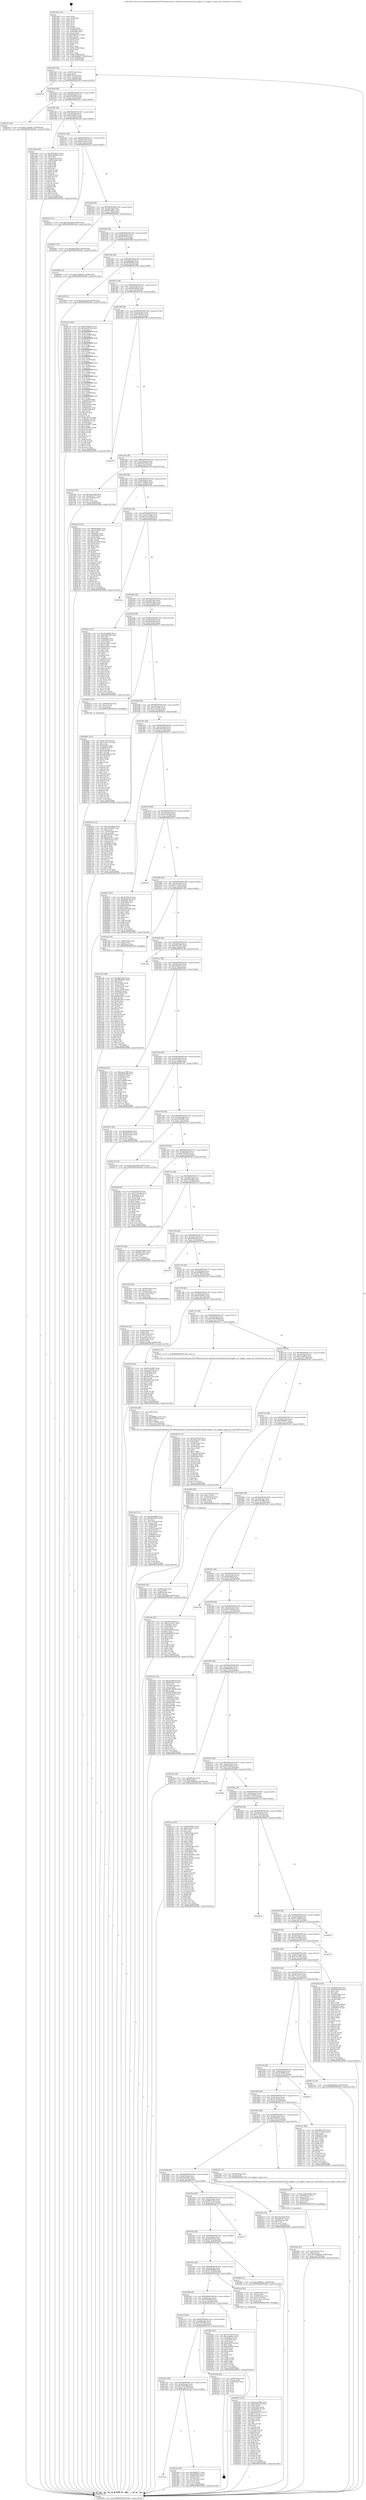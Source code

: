 digraph "0x401440" {
  label = "0x401440 (/mnt/c/Users/mathe/Desktop/tcc/POCII/binaries/extr_linuxdriversiioindustrialio-trigger.c_iio_trigger_using_own_Final-ollvm.out::main(0))"
  labelloc = "t"
  node[shape=record]

  Entry [label="",width=0.3,height=0.3,shape=circle,fillcolor=black,style=filled]
  "0x4014b4" [label="{
     0x4014b4 [32]\l
     | [instrs]\l
     &nbsp;&nbsp;0x4014b4 \<+6\>: mov -0x90(%rbp),%eax\l
     &nbsp;&nbsp;0x4014ba \<+2\>: mov %eax,%ecx\l
     &nbsp;&nbsp;0x4014bc \<+6\>: sub $0x877bf1cd,%ecx\l
     &nbsp;&nbsp;0x4014c2 \<+6\>: mov %eax,-0xa4(%rbp)\l
     &nbsp;&nbsp;0x4014c8 \<+6\>: mov %ecx,-0xa8(%rbp)\l
     &nbsp;&nbsp;0x4014ce \<+6\>: je 0000000000402935 \<main+0x14f5\>\l
  }"]
  "0x402935" [label="{
     0x402935\l
  }", style=dashed]
  "0x4014d4" [label="{
     0x4014d4 [28]\l
     | [instrs]\l
     &nbsp;&nbsp;0x4014d4 \<+5\>: jmp 00000000004014d9 \<main+0x99\>\l
     &nbsp;&nbsp;0x4014d9 \<+6\>: mov -0xa4(%rbp),%eax\l
     &nbsp;&nbsp;0x4014df \<+5\>: sub $0x8a534465,%eax\l
     &nbsp;&nbsp;0x4014e4 \<+6\>: mov %eax,-0xac(%rbp)\l
     &nbsp;&nbsp;0x4014ea \<+6\>: je 000000000040214c \<main+0xd0c\>\l
  }"]
  Exit [label="",width=0.3,height=0.3,shape=circle,fillcolor=black,style=filled,peripheries=2]
  "0x40214c" [label="{
     0x40214c [15]\l
     | [instrs]\l
     &nbsp;&nbsp;0x40214c \<+10\>: movl $0xa7538681,-0x90(%rbp)\l
     &nbsp;&nbsp;0x402156 \<+5\>: jmp 000000000040294e \<main+0x150e\>\l
  }"]
  "0x4014f0" [label="{
     0x4014f0 [28]\l
     | [instrs]\l
     &nbsp;&nbsp;0x4014f0 \<+5\>: jmp 00000000004014f5 \<main+0xb5\>\l
     &nbsp;&nbsp;0x4014f5 \<+6\>: mov -0xa4(%rbp),%eax\l
     &nbsp;&nbsp;0x4014fb \<+5\>: sub $0x8aedfb57,%eax\l
     &nbsp;&nbsp;0x401500 \<+6\>: mov %eax,-0xb0(%rbp)\l
     &nbsp;&nbsp;0x401506 \<+6\>: je 0000000000401a56 \<main+0x616\>\l
  }"]
  "0x402681" [label="{
     0x402681 [155]\l
     | [instrs]\l
     &nbsp;&nbsp;0x402681 \<+5\>: mov $0x877bf1cd,%ecx\l
     &nbsp;&nbsp;0x402686 \<+5\>: mov $0x37ee1173,%edx\l
     &nbsp;&nbsp;0x40268b \<+3\>: mov $0x1,%sil\l
     &nbsp;&nbsp;0x40268e \<+8\>: mov 0x40505c,%r8d\l
     &nbsp;&nbsp;0x402696 \<+8\>: mov 0x405060,%r9d\l
     &nbsp;&nbsp;0x40269e \<+3\>: mov %r8d,%r10d\l
     &nbsp;&nbsp;0x4026a1 \<+7\>: sub $0xa14bcf98,%r10d\l
     &nbsp;&nbsp;0x4026a8 \<+4\>: sub $0x1,%r10d\l
     &nbsp;&nbsp;0x4026ac \<+7\>: add $0xa14bcf98,%r10d\l
     &nbsp;&nbsp;0x4026b3 \<+4\>: imul %r10d,%r8d\l
     &nbsp;&nbsp;0x4026b7 \<+4\>: and $0x1,%r8d\l
     &nbsp;&nbsp;0x4026bb \<+4\>: cmp $0x0,%r8d\l
     &nbsp;&nbsp;0x4026bf \<+4\>: sete %r11b\l
     &nbsp;&nbsp;0x4026c3 \<+4\>: cmp $0xa,%r9d\l
     &nbsp;&nbsp;0x4026c7 \<+3\>: setl %bl\l
     &nbsp;&nbsp;0x4026ca \<+3\>: mov %r11b,%r14b\l
     &nbsp;&nbsp;0x4026cd \<+4\>: xor $0xff,%r14b\l
     &nbsp;&nbsp;0x4026d1 \<+3\>: mov %bl,%r15b\l
     &nbsp;&nbsp;0x4026d4 \<+4\>: xor $0xff,%r15b\l
     &nbsp;&nbsp;0x4026d8 \<+4\>: xor $0x1,%sil\l
     &nbsp;&nbsp;0x4026dc \<+3\>: mov %r14b,%r12b\l
     &nbsp;&nbsp;0x4026df \<+4\>: and $0xff,%r12b\l
     &nbsp;&nbsp;0x4026e3 \<+3\>: and %sil,%r11b\l
     &nbsp;&nbsp;0x4026e6 \<+3\>: mov %r15b,%r13b\l
     &nbsp;&nbsp;0x4026e9 \<+4\>: and $0xff,%r13b\l
     &nbsp;&nbsp;0x4026ed \<+3\>: and %sil,%bl\l
     &nbsp;&nbsp;0x4026f0 \<+3\>: or %r11b,%r12b\l
     &nbsp;&nbsp;0x4026f3 \<+3\>: or %bl,%r13b\l
     &nbsp;&nbsp;0x4026f6 \<+3\>: xor %r13b,%r12b\l
     &nbsp;&nbsp;0x4026f9 \<+3\>: or %r15b,%r14b\l
     &nbsp;&nbsp;0x4026fc \<+4\>: xor $0xff,%r14b\l
     &nbsp;&nbsp;0x402700 \<+4\>: or $0x1,%sil\l
     &nbsp;&nbsp;0x402704 \<+3\>: and %sil,%r14b\l
     &nbsp;&nbsp;0x402707 \<+3\>: or %r14b,%r12b\l
     &nbsp;&nbsp;0x40270a \<+4\>: test $0x1,%r12b\l
     &nbsp;&nbsp;0x40270e \<+3\>: cmovne %edx,%ecx\l
     &nbsp;&nbsp;0x402711 \<+6\>: mov %ecx,-0x90(%rbp)\l
     &nbsp;&nbsp;0x402717 \<+5\>: jmp 000000000040294e \<main+0x150e\>\l
  }"]
  "0x401a56" [label="{
     0x401a56 [106]\l
     | [instrs]\l
     &nbsp;&nbsp;0x401a56 \<+5\>: mov $0x97582913,%eax\l
     &nbsp;&nbsp;0x401a5b \<+5\>: mov $0x949c88a0,%ecx\l
     &nbsp;&nbsp;0x401a60 \<+2\>: mov $0x1,%dl\l
     &nbsp;&nbsp;0x401a62 \<+7\>: mov -0x8a(%rbp),%sil\l
     &nbsp;&nbsp;0x401a69 \<+7\>: mov -0x89(%rbp),%dil\l
     &nbsp;&nbsp;0x401a70 \<+3\>: mov %sil,%r8b\l
     &nbsp;&nbsp;0x401a73 \<+4\>: xor $0xff,%r8b\l
     &nbsp;&nbsp;0x401a77 \<+3\>: mov %dil,%r9b\l
     &nbsp;&nbsp;0x401a7a \<+4\>: xor $0xff,%r9b\l
     &nbsp;&nbsp;0x401a7e \<+3\>: xor $0x0,%dl\l
     &nbsp;&nbsp;0x401a81 \<+3\>: mov %r8b,%r10b\l
     &nbsp;&nbsp;0x401a84 \<+4\>: and $0x0,%r10b\l
     &nbsp;&nbsp;0x401a88 \<+3\>: and %dl,%sil\l
     &nbsp;&nbsp;0x401a8b \<+3\>: mov %r9b,%r11b\l
     &nbsp;&nbsp;0x401a8e \<+4\>: and $0x0,%r11b\l
     &nbsp;&nbsp;0x401a92 \<+3\>: and %dl,%dil\l
     &nbsp;&nbsp;0x401a95 \<+3\>: or %sil,%r10b\l
     &nbsp;&nbsp;0x401a98 \<+3\>: or %dil,%r11b\l
     &nbsp;&nbsp;0x401a9b \<+3\>: xor %r11b,%r10b\l
     &nbsp;&nbsp;0x401a9e \<+3\>: or %r9b,%r8b\l
     &nbsp;&nbsp;0x401aa1 \<+4\>: xor $0xff,%r8b\l
     &nbsp;&nbsp;0x401aa5 \<+3\>: or $0x0,%dl\l
     &nbsp;&nbsp;0x401aa8 \<+3\>: and %dl,%r8b\l
     &nbsp;&nbsp;0x401aab \<+3\>: or %r8b,%r10b\l
     &nbsp;&nbsp;0x401aae \<+4\>: test $0x1,%r10b\l
     &nbsp;&nbsp;0x401ab2 \<+3\>: cmovne %ecx,%eax\l
     &nbsp;&nbsp;0x401ab5 \<+6\>: mov %eax,-0x90(%rbp)\l
     &nbsp;&nbsp;0x401abb \<+5\>: jmp 000000000040294e \<main+0x150e\>\l
  }"]
  "0x40150c" [label="{
     0x40150c [28]\l
     | [instrs]\l
     &nbsp;&nbsp;0x40150c \<+5\>: jmp 0000000000401511 \<main+0xd1\>\l
     &nbsp;&nbsp;0x401511 \<+6\>: mov -0xa4(%rbp),%eax\l
     &nbsp;&nbsp;0x401517 \<+5\>: sub $0x8ccaea7a,%eax\l
     &nbsp;&nbsp;0x40151c \<+6\>: mov %eax,-0xb4(%rbp)\l
     &nbsp;&nbsp;0x401522 \<+6\>: je 00000000004022a3 \<main+0xe63\>\l
  }"]
  "0x40294e" [label="{
     0x40294e [5]\l
     | [instrs]\l
     &nbsp;&nbsp;0x40294e \<+5\>: jmp 00000000004014b4 \<main+0x74\>\l
  }"]
  "0x401440" [label="{
     0x401440 [116]\l
     | [instrs]\l
     &nbsp;&nbsp;0x401440 \<+1\>: push %rbp\l
     &nbsp;&nbsp;0x401441 \<+3\>: mov %rsp,%rbp\l
     &nbsp;&nbsp;0x401444 \<+2\>: push %r15\l
     &nbsp;&nbsp;0x401446 \<+2\>: push %r14\l
     &nbsp;&nbsp;0x401448 \<+2\>: push %r13\l
     &nbsp;&nbsp;0x40144a \<+2\>: push %r12\l
     &nbsp;&nbsp;0x40144c \<+1\>: push %rbx\l
     &nbsp;&nbsp;0x40144d \<+7\>: sub $0x188,%rsp\l
     &nbsp;&nbsp;0x401454 \<+7\>: mov 0x40505c,%eax\l
     &nbsp;&nbsp;0x40145b \<+7\>: mov 0x405060,%ecx\l
     &nbsp;&nbsp;0x401462 \<+2\>: mov %eax,%edx\l
     &nbsp;&nbsp;0x401464 \<+6\>: add $0xd88c0c3c,%edx\l
     &nbsp;&nbsp;0x40146a \<+3\>: sub $0x1,%edx\l
     &nbsp;&nbsp;0x40146d \<+6\>: sub $0xd88c0c3c,%edx\l
     &nbsp;&nbsp;0x401473 \<+3\>: imul %edx,%eax\l
     &nbsp;&nbsp;0x401476 \<+3\>: and $0x1,%eax\l
     &nbsp;&nbsp;0x401479 \<+3\>: cmp $0x0,%eax\l
     &nbsp;&nbsp;0x40147c \<+4\>: sete %r8b\l
     &nbsp;&nbsp;0x401480 \<+4\>: and $0x1,%r8b\l
     &nbsp;&nbsp;0x401484 \<+7\>: mov %r8b,-0x8a(%rbp)\l
     &nbsp;&nbsp;0x40148b \<+3\>: cmp $0xa,%ecx\l
     &nbsp;&nbsp;0x40148e \<+4\>: setl %r8b\l
     &nbsp;&nbsp;0x401492 \<+4\>: and $0x1,%r8b\l
     &nbsp;&nbsp;0x401496 \<+7\>: mov %r8b,-0x89(%rbp)\l
     &nbsp;&nbsp;0x40149d \<+10\>: movl $0x8aedfb57,-0x90(%rbp)\l
     &nbsp;&nbsp;0x4014a7 \<+6\>: mov %edi,-0x94(%rbp)\l
     &nbsp;&nbsp;0x4014ad \<+7\>: mov %rsi,-0xa0(%rbp)\l
  }"]
  "0x402457" [label="{
     0x402457 [153]\l
     | [instrs]\l
     &nbsp;&nbsp;0x402457 \<+5\>: mov $0xaaac1008,%edx\l
     &nbsp;&nbsp;0x40245c \<+5\>: mov $0x6293074d,%esi\l
     &nbsp;&nbsp;0x402461 \<+3\>: mov $0x1,%r8b\l
     &nbsp;&nbsp;0x402464 \<+8\>: mov 0x40505c,%r9d\l
     &nbsp;&nbsp;0x40246c \<+8\>: mov 0x405060,%r10d\l
     &nbsp;&nbsp;0x402474 \<+3\>: mov %r9d,%r11d\l
     &nbsp;&nbsp;0x402477 \<+7\>: sub $0xaef3c567,%r11d\l
     &nbsp;&nbsp;0x40247e \<+4\>: sub $0x1,%r11d\l
     &nbsp;&nbsp;0x402482 \<+7\>: add $0xaef3c567,%r11d\l
     &nbsp;&nbsp;0x402489 \<+4\>: imul %r11d,%r9d\l
     &nbsp;&nbsp;0x40248d \<+4\>: and $0x1,%r9d\l
     &nbsp;&nbsp;0x402491 \<+4\>: cmp $0x0,%r9d\l
     &nbsp;&nbsp;0x402495 \<+3\>: sete %bl\l
     &nbsp;&nbsp;0x402498 \<+4\>: cmp $0xa,%r10d\l
     &nbsp;&nbsp;0x40249c \<+4\>: setl %r14b\l
     &nbsp;&nbsp;0x4024a0 \<+3\>: mov %bl,%r15b\l
     &nbsp;&nbsp;0x4024a3 \<+4\>: xor $0xff,%r15b\l
     &nbsp;&nbsp;0x4024a7 \<+3\>: mov %r14b,%r12b\l
     &nbsp;&nbsp;0x4024aa \<+4\>: xor $0xff,%r12b\l
     &nbsp;&nbsp;0x4024ae \<+4\>: xor $0x0,%r8b\l
     &nbsp;&nbsp;0x4024b2 \<+3\>: mov %r15b,%r13b\l
     &nbsp;&nbsp;0x4024b5 \<+4\>: and $0x0,%r13b\l
     &nbsp;&nbsp;0x4024b9 \<+3\>: and %r8b,%bl\l
     &nbsp;&nbsp;0x4024bc \<+3\>: mov %r12b,%al\l
     &nbsp;&nbsp;0x4024bf \<+2\>: and $0x0,%al\l
     &nbsp;&nbsp;0x4024c1 \<+3\>: and %r8b,%r14b\l
     &nbsp;&nbsp;0x4024c4 \<+3\>: or %bl,%r13b\l
     &nbsp;&nbsp;0x4024c7 \<+3\>: or %r14b,%al\l
     &nbsp;&nbsp;0x4024ca \<+3\>: xor %al,%r13b\l
     &nbsp;&nbsp;0x4024cd \<+3\>: or %r12b,%r15b\l
     &nbsp;&nbsp;0x4024d0 \<+4\>: xor $0xff,%r15b\l
     &nbsp;&nbsp;0x4024d4 \<+4\>: or $0x0,%r8b\l
     &nbsp;&nbsp;0x4024d8 \<+3\>: and %r8b,%r15b\l
     &nbsp;&nbsp;0x4024db \<+3\>: or %r15b,%r13b\l
     &nbsp;&nbsp;0x4024de \<+4\>: test $0x1,%r13b\l
     &nbsp;&nbsp;0x4024e2 \<+3\>: cmovne %esi,%edx\l
     &nbsp;&nbsp;0x4024e5 \<+6\>: mov %edx,-0x90(%rbp)\l
     &nbsp;&nbsp;0x4024eb \<+5\>: jmp 000000000040294e \<main+0x150e\>\l
  }"]
  "0x4022a3" [label="{
     0x4022a3 [15]\l
     | [instrs]\l
     &nbsp;&nbsp;0x4022a3 \<+10\>: movl $0x7b05a8f0,-0x90(%rbp)\l
     &nbsp;&nbsp;0x4022ad \<+5\>: jmp 000000000040294e \<main+0x150e\>\l
  }"]
  "0x401528" [label="{
     0x401528 [28]\l
     | [instrs]\l
     &nbsp;&nbsp;0x401528 \<+5\>: jmp 000000000040152d \<main+0xed\>\l
     &nbsp;&nbsp;0x40152d \<+6\>: mov -0xa4(%rbp),%eax\l
     &nbsp;&nbsp;0x401533 \<+5\>: sub $0x8d333f51,%eax\l
     &nbsp;&nbsp;0x401538 \<+6\>: mov %eax,-0xb8(%rbp)\l
     &nbsp;&nbsp;0x40153e \<+6\>: je 0000000000402061 \<main+0xc21\>\l
  }"]
  "0x4022db" [label="{
     0x4022db [31]\l
     | [instrs]\l
     &nbsp;&nbsp;0x4022db \<+4\>: mov -0x40(%rbp),%rcx\l
     &nbsp;&nbsp;0x4022df \<+6\>: movl $0x0,(%rcx)\l
     &nbsp;&nbsp;0x4022e5 \<+10\>: movl $0x756b8e05,-0x90(%rbp)\l
     &nbsp;&nbsp;0x4022ef \<+6\>: mov %eax,-0x178(%rbp)\l
     &nbsp;&nbsp;0x4022f5 \<+5\>: jmp 000000000040294e \<main+0x150e\>\l
  }"]
  "0x402061" [label="{
     0x402061 [15]\l
     | [instrs]\l
     &nbsp;&nbsp;0x402061 \<+10\>: movl $0xd4a4365e,-0x90(%rbp)\l
     &nbsp;&nbsp;0x40206b \<+5\>: jmp 000000000040294e \<main+0x150e\>\l
  }"]
  "0x401544" [label="{
     0x401544 [28]\l
     | [instrs]\l
     &nbsp;&nbsp;0x401544 \<+5\>: jmp 0000000000401549 \<main+0x109\>\l
     &nbsp;&nbsp;0x401549 \<+6\>: mov -0xa4(%rbp),%eax\l
     &nbsp;&nbsp;0x40154f \<+5\>: sub $0x8f2f769c,%eax\l
     &nbsp;&nbsp;0x401554 \<+6\>: mov %eax,-0xbc(%rbp)\l
     &nbsp;&nbsp;0x40155a \<+6\>: je 0000000000402608 \<main+0x11c8\>\l
  }"]
  "0x4022be" [label="{
     0x4022be [29]\l
     | [instrs]\l
     &nbsp;&nbsp;0x4022be \<+10\>: movabs $0x4030b6,%rdi\l
     &nbsp;&nbsp;0x4022c8 \<+4\>: mov -0x48(%rbp),%rcx\l
     &nbsp;&nbsp;0x4022cc \<+2\>: mov %eax,(%rcx)\l
     &nbsp;&nbsp;0x4022ce \<+4\>: mov -0x48(%rbp),%rcx\l
     &nbsp;&nbsp;0x4022d2 \<+2\>: mov (%rcx),%esi\l
     &nbsp;&nbsp;0x4022d4 \<+2\>: mov $0x0,%al\l
     &nbsp;&nbsp;0x4022d6 \<+5\>: call 0000000000401040 \<printf@plt\>\l
     | [calls]\l
     &nbsp;&nbsp;0x401040 \{1\} (unknown)\l
  }"]
  "0x402608" [label="{
     0x402608 [15]\l
     | [instrs]\l
     &nbsp;&nbsp;0x402608 \<+10\>: movl $0x756b8e05,-0x90(%rbp)\l
     &nbsp;&nbsp;0x402612 \<+5\>: jmp 000000000040294e \<main+0x150e\>\l
  }"]
  "0x401560" [label="{
     0x401560 [28]\l
     | [instrs]\l
     &nbsp;&nbsp;0x401560 \<+5\>: jmp 0000000000401565 \<main+0x125\>\l
     &nbsp;&nbsp;0x401565 \<+6\>: mov -0xa4(%rbp),%eax\l
     &nbsp;&nbsp;0x40156b \<+5\>: sub $0x8f806965,%eax\l
     &nbsp;&nbsp;0x401570 \<+6\>: mov %eax,-0xc0(%rbp)\l
     &nbsp;&nbsp;0x401576 \<+6\>: je 0000000000401d38 \<main+0x8f8\>\l
  }"]
  "0x401fee" [label="{
     0x401fee [115]\l
     | [instrs]\l
     &nbsp;&nbsp;0x401fee \<+5\>: mov $0x3bc8f960,%ecx\l
     &nbsp;&nbsp;0x401ff3 \<+5\>: mov $0x8d333f51,%edx\l
     &nbsp;&nbsp;0x401ff8 \<+2\>: xor %esi,%esi\l
     &nbsp;&nbsp;0x401ffa \<+6\>: mov -0x174(%rbp),%edi\l
     &nbsp;&nbsp;0x402000 \<+3\>: imul %eax,%edi\l
     &nbsp;&nbsp;0x402003 \<+4\>: mov -0x68(%rbp),%r8\l
     &nbsp;&nbsp;0x402007 \<+3\>: mov (%r8),%r8\l
     &nbsp;&nbsp;0x40200a \<+4\>: mov -0x60(%rbp),%r9\l
     &nbsp;&nbsp;0x40200e \<+3\>: movslq (%r9),%r9\l
     &nbsp;&nbsp;0x402011 \<+4\>: mov (%r8,%r9,8),%r8\l
     &nbsp;&nbsp;0x402015 \<+3\>: mov %edi,(%r8)\l
     &nbsp;&nbsp;0x402018 \<+7\>: mov 0x40505c,%eax\l
     &nbsp;&nbsp;0x40201f \<+7\>: mov 0x405060,%edi\l
     &nbsp;&nbsp;0x402026 \<+3\>: sub $0x1,%esi\l
     &nbsp;&nbsp;0x402029 \<+3\>: mov %eax,%r10d\l
     &nbsp;&nbsp;0x40202c \<+3\>: add %esi,%r10d\l
     &nbsp;&nbsp;0x40202f \<+4\>: imul %r10d,%eax\l
     &nbsp;&nbsp;0x402033 \<+3\>: and $0x1,%eax\l
     &nbsp;&nbsp;0x402036 \<+3\>: cmp $0x0,%eax\l
     &nbsp;&nbsp;0x402039 \<+4\>: sete %r11b\l
     &nbsp;&nbsp;0x40203d \<+3\>: cmp $0xa,%edi\l
     &nbsp;&nbsp;0x402040 \<+3\>: setl %bl\l
     &nbsp;&nbsp;0x402043 \<+3\>: mov %r11b,%r14b\l
     &nbsp;&nbsp;0x402046 \<+3\>: and %bl,%r14b\l
     &nbsp;&nbsp;0x402049 \<+3\>: xor %bl,%r11b\l
     &nbsp;&nbsp;0x40204c \<+3\>: or %r11b,%r14b\l
     &nbsp;&nbsp;0x40204f \<+4\>: test $0x1,%r14b\l
     &nbsp;&nbsp;0x402053 \<+3\>: cmovne %edx,%ecx\l
     &nbsp;&nbsp;0x402056 \<+6\>: mov %ecx,-0x90(%rbp)\l
     &nbsp;&nbsp;0x40205c \<+5\>: jmp 000000000040294e \<main+0x150e\>\l
  }"]
  "0x401d38" [label="{
     0x401d38 [15]\l
     | [instrs]\l
     &nbsp;&nbsp;0x401d38 \<+10\>: movl $0xcd1abe2d,-0x90(%rbp)\l
     &nbsp;&nbsp;0x401d42 \<+5\>: jmp 000000000040294e \<main+0x150e\>\l
  }"]
  "0x40157c" [label="{
     0x40157c [28]\l
     | [instrs]\l
     &nbsp;&nbsp;0x40157c \<+5\>: jmp 0000000000401581 \<main+0x141\>\l
     &nbsp;&nbsp;0x401581 \<+6\>: mov -0xa4(%rbp),%eax\l
     &nbsp;&nbsp;0x401587 \<+5\>: sub $0x949c88a0,%eax\l
     &nbsp;&nbsp;0x40158c \<+6\>: mov %eax,-0xc4(%rbp)\l
     &nbsp;&nbsp;0x401592 \<+6\>: je 0000000000401ac0 \<main+0x680\>\l
  }"]
  "0x401fc6" [label="{
     0x401fc6 [40]\l
     | [instrs]\l
     &nbsp;&nbsp;0x401fc6 \<+5\>: mov $0x2,%ecx\l
     &nbsp;&nbsp;0x401fcb \<+1\>: cltd\l
     &nbsp;&nbsp;0x401fcc \<+2\>: idiv %ecx\l
     &nbsp;&nbsp;0x401fce \<+6\>: imul $0xfffffffe,%edx,%ecx\l
     &nbsp;&nbsp;0x401fd4 \<+6\>: add $0x27c839de,%ecx\l
     &nbsp;&nbsp;0x401fda \<+3\>: add $0x1,%ecx\l
     &nbsp;&nbsp;0x401fdd \<+6\>: sub $0x27c839de,%ecx\l
     &nbsp;&nbsp;0x401fe3 \<+6\>: mov %ecx,-0x174(%rbp)\l
     &nbsp;&nbsp;0x401fe9 \<+5\>: call 0000000000401160 \<next_i\>\l
     | [calls]\l
     &nbsp;&nbsp;0x401160 \{1\} (/mnt/c/Users/mathe/Desktop/tcc/POCII/binaries/extr_linuxdriversiioindustrialio-trigger.c_iio_trigger_using_own_Final-ollvm.out::next_i)\l
  }"]
  "0x401ac0" [label="{
     0x401ac0 [301]\l
     | [instrs]\l
     &nbsp;&nbsp;0x401ac0 \<+5\>: mov $0x97582913,%eax\l
     &nbsp;&nbsp;0x401ac5 \<+5\>: mov $0x9ea5976d,%ecx\l
     &nbsp;&nbsp;0x401aca \<+3\>: mov %rsp,%rdx\l
     &nbsp;&nbsp;0x401acd \<+4\>: add $0xfffffffffffffff0,%rdx\l
     &nbsp;&nbsp;0x401ad1 \<+3\>: mov %rdx,%rsp\l
     &nbsp;&nbsp;0x401ad4 \<+7\>: mov %rdx,-0x88(%rbp)\l
     &nbsp;&nbsp;0x401adb \<+3\>: mov %rsp,%rdx\l
     &nbsp;&nbsp;0x401ade \<+4\>: add $0xfffffffffffffff0,%rdx\l
     &nbsp;&nbsp;0x401ae2 \<+3\>: mov %rdx,%rsp\l
     &nbsp;&nbsp;0x401ae5 \<+3\>: mov %rsp,%rsi\l
     &nbsp;&nbsp;0x401ae8 \<+4\>: add $0xfffffffffffffff0,%rsi\l
     &nbsp;&nbsp;0x401aec \<+3\>: mov %rsi,%rsp\l
     &nbsp;&nbsp;0x401aef \<+4\>: mov %rsi,-0x80(%rbp)\l
     &nbsp;&nbsp;0x401af3 \<+3\>: mov %rsp,%rsi\l
     &nbsp;&nbsp;0x401af6 \<+4\>: add $0xfffffffffffffff0,%rsi\l
     &nbsp;&nbsp;0x401afa \<+3\>: mov %rsi,%rsp\l
     &nbsp;&nbsp;0x401afd \<+4\>: mov %rsi,-0x78(%rbp)\l
     &nbsp;&nbsp;0x401b01 \<+3\>: mov %rsp,%rsi\l
     &nbsp;&nbsp;0x401b04 \<+4\>: add $0xfffffffffffffff0,%rsi\l
     &nbsp;&nbsp;0x401b08 \<+3\>: mov %rsi,%rsp\l
     &nbsp;&nbsp;0x401b0b \<+4\>: mov %rsi,-0x70(%rbp)\l
     &nbsp;&nbsp;0x401b0f \<+3\>: mov %rsp,%rsi\l
     &nbsp;&nbsp;0x401b12 \<+4\>: add $0xfffffffffffffff0,%rsi\l
     &nbsp;&nbsp;0x401b16 \<+3\>: mov %rsi,%rsp\l
     &nbsp;&nbsp;0x401b19 \<+4\>: mov %rsi,-0x68(%rbp)\l
     &nbsp;&nbsp;0x401b1d \<+3\>: mov %rsp,%rsi\l
     &nbsp;&nbsp;0x401b20 \<+4\>: add $0xfffffffffffffff0,%rsi\l
     &nbsp;&nbsp;0x401b24 \<+3\>: mov %rsi,%rsp\l
     &nbsp;&nbsp;0x401b27 \<+4\>: mov %rsi,-0x60(%rbp)\l
     &nbsp;&nbsp;0x401b2b \<+3\>: mov %rsp,%rsi\l
     &nbsp;&nbsp;0x401b2e \<+4\>: add $0xfffffffffffffff0,%rsi\l
     &nbsp;&nbsp;0x401b32 \<+3\>: mov %rsi,%rsp\l
     &nbsp;&nbsp;0x401b35 \<+4\>: mov %rsi,-0x58(%rbp)\l
     &nbsp;&nbsp;0x401b39 \<+3\>: mov %rsp,%rsi\l
     &nbsp;&nbsp;0x401b3c \<+4\>: add $0xfffffffffffffff0,%rsi\l
     &nbsp;&nbsp;0x401b40 \<+3\>: mov %rsi,%rsp\l
     &nbsp;&nbsp;0x401b43 \<+4\>: mov %rsi,-0x50(%rbp)\l
     &nbsp;&nbsp;0x401b47 \<+3\>: mov %rsp,%rsi\l
     &nbsp;&nbsp;0x401b4a \<+4\>: add $0xfffffffffffffff0,%rsi\l
     &nbsp;&nbsp;0x401b4e \<+3\>: mov %rsi,%rsp\l
     &nbsp;&nbsp;0x401b51 \<+4\>: mov %rsi,-0x48(%rbp)\l
     &nbsp;&nbsp;0x401b55 \<+3\>: mov %rsp,%rsi\l
     &nbsp;&nbsp;0x401b58 \<+4\>: add $0xfffffffffffffff0,%rsi\l
     &nbsp;&nbsp;0x401b5c \<+3\>: mov %rsi,%rsp\l
     &nbsp;&nbsp;0x401b5f \<+4\>: mov %rsi,-0x40(%rbp)\l
     &nbsp;&nbsp;0x401b63 \<+7\>: mov -0x88(%rbp),%rsi\l
     &nbsp;&nbsp;0x401b6a \<+6\>: movl $0x0,(%rsi)\l
     &nbsp;&nbsp;0x401b70 \<+6\>: mov -0x94(%rbp),%edi\l
     &nbsp;&nbsp;0x401b76 \<+2\>: mov %edi,(%rdx)\l
     &nbsp;&nbsp;0x401b78 \<+4\>: mov -0x80(%rbp),%rsi\l
     &nbsp;&nbsp;0x401b7c \<+7\>: mov -0xa0(%rbp),%r8\l
     &nbsp;&nbsp;0x401b83 \<+3\>: mov %r8,(%rsi)\l
     &nbsp;&nbsp;0x401b86 \<+3\>: cmpl $0x2,(%rdx)\l
     &nbsp;&nbsp;0x401b89 \<+4\>: setne %r9b\l
     &nbsp;&nbsp;0x401b8d \<+4\>: and $0x1,%r9b\l
     &nbsp;&nbsp;0x401b91 \<+4\>: mov %r9b,-0x31(%rbp)\l
     &nbsp;&nbsp;0x401b95 \<+8\>: mov 0x40505c,%r10d\l
     &nbsp;&nbsp;0x401b9d \<+8\>: mov 0x405060,%r11d\l
     &nbsp;&nbsp;0x401ba5 \<+3\>: mov %r10d,%ebx\l
     &nbsp;&nbsp;0x401ba8 \<+6\>: add $0x5a43f907,%ebx\l
     &nbsp;&nbsp;0x401bae \<+3\>: sub $0x1,%ebx\l
     &nbsp;&nbsp;0x401bb1 \<+6\>: sub $0x5a43f907,%ebx\l
     &nbsp;&nbsp;0x401bb7 \<+4\>: imul %ebx,%r10d\l
     &nbsp;&nbsp;0x401bbb \<+4\>: and $0x1,%r10d\l
     &nbsp;&nbsp;0x401bbf \<+4\>: cmp $0x0,%r10d\l
     &nbsp;&nbsp;0x401bc3 \<+4\>: sete %r9b\l
     &nbsp;&nbsp;0x401bc7 \<+4\>: cmp $0xa,%r11d\l
     &nbsp;&nbsp;0x401bcb \<+4\>: setl %r14b\l
     &nbsp;&nbsp;0x401bcf \<+3\>: mov %r9b,%r15b\l
     &nbsp;&nbsp;0x401bd2 \<+3\>: and %r14b,%r15b\l
     &nbsp;&nbsp;0x401bd5 \<+3\>: xor %r14b,%r9b\l
     &nbsp;&nbsp;0x401bd8 \<+3\>: or %r9b,%r15b\l
     &nbsp;&nbsp;0x401bdb \<+4\>: test $0x1,%r15b\l
     &nbsp;&nbsp;0x401bdf \<+3\>: cmovne %ecx,%eax\l
     &nbsp;&nbsp;0x401be2 \<+6\>: mov %eax,-0x90(%rbp)\l
     &nbsp;&nbsp;0x401be8 \<+5\>: jmp 000000000040294e \<main+0x150e\>\l
  }"]
  "0x401598" [label="{
     0x401598 [28]\l
     | [instrs]\l
     &nbsp;&nbsp;0x401598 \<+5\>: jmp 000000000040159d \<main+0x15d\>\l
     &nbsp;&nbsp;0x40159d \<+6\>: mov -0xa4(%rbp),%eax\l
     &nbsp;&nbsp;0x4015a3 \<+5\>: sub $0x97582913,%eax\l
     &nbsp;&nbsp;0x4015a8 \<+6\>: mov %eax,-0xc8(%rbp)\l
     &nbsp;&nbsp;0x4015ae \<+6\>: je 0000000000402782 \<main+0x1342\>\l
  }"]
  "0x401de3" [label="{
     0x401de3 [43]\l
     | [instrs]\l
     &nbsp;&nbsp;0x401de3 \<+4\>: mov -0x68(%rbp),%rdi\l
     &nbsp;&nbsp;0x401de7 \<+3\>: mov (%rdi),%rdi\l
     &nbsp;&nbsp;0x401dea \<+4\>: mov -0x60(%rbp),%rcx\l
     &nbsp;&nbsp;0x401dee \<+3\>: movslq (%rcx),%rcx\l
     &nbsp;&nbsp;0x401df1 \<+4\>: mov %rax,(%rdi,%rcx,8)\l
     &nbsp;&nbsp;0x401df5 \<+4\>: mov -0x50(%rbp),%rax\l
     &nbsp;&nbsp;0x401df9 \<+6\>: movl $0x0,(%rax)\l
     &nbsp;&nbsp;0x401dff \<+10\>: movl $0xf1421089,-0x90(%rbp)\l
     &nbsp;&nbsp;0x401e09 \<+5\>: jmp 000000000040294e \<main+0x150e\>\l
  }"]
  "0x401a4c" [label="{
     0x401a4c\l
  }", style=dashed]
  "0x402782" [label="{
     0x402782\l
  }", style=dashed]
  "0x4015b4" [label="{
     0x4015b4 [28]\l
     | [instrs]\l
     &nbsp;&nbsp;0x4015b4 \<+5\>: jmp 00000000004015b9 \<main+0x179\>\l
     &nbsp;&nbsp;0x4015b9 \<+6\>: mov -0xa4(%rbp),%eax\l
     &nbsp;&nbsp;0x4015bf \<+5\>: sub $0x9ea5976d,%eax\l
     &nbsp;&nbsp;0x4015c4 \<+6\>: mov %eax,-0xcc(%rbp)\l
     &nbsp;&nbsp;0x4015ca \<+6\>: je 0000000000401bed \<main+0x7ad\>\l
  }"]
  "0x401da2" [label="{
     0x401da2 [36]\l
     | [instrs]\l
     &nbsp;&nbsp;0x401da2 \<+5\>: mov $0x3f885e71,%eax\l
     &nbsp;&nbsp;0x401da7 \<+5\>: mov $0xd458961f,%ecx\l
     &nbsp;&nbsp;0x401dac \<+4\>: mov -0x60(%rbp),%rdx\l
     &nbsp;&nbsp;0x401db0 \<+2\>: mov (%rdx),%esi\l
     &nbsp;&nbsp;0x401db2 \<+4\>: mov -0x70(%rbp),%rdx\l
     &nbsp;&nbsp;0x401db6 \<+2\>: cmp (%rdx),%esi\l
     &nbsp;&nbsp;0x401db8 \<+3\>: cmovl %ecx,%eax\l
     &nbsp;&nbsp;0x401dbb \<+6\>: mov %eax,-0x90(%rbp)\l
     &nbsp;&nbsp;0x401dc1 \<+5\>: jmp 000000000040294e \<main+0x150e\>\l
  }"]
  "0x401bed" [label="{
     0x401bed [30]\l
     | [instrs]\l
     &nbsp;&nbsp;0x401bed \<+5\>: mov $0x3ecaed1f,%eax\l
     &nbsp;&nbsp;0x401bf2 \<+5\>: mov $0xc962e377,%ecx\l
     &nbsp;&nbsp;0x401bf7 \<+3\>: mov -0x31(%rbp),%dl\l
     &nbsp;&nbsp;0x401bfa \<+3\>: test $0x1,%dl\l
     &nbsp;&nbsp;0x401bfd \<+3\>: cmovne %ecx,%eax\l
     &nbsp;&nbsp;0x401c00 \<+6\>: mov %eax,-0x90(%rbp)\l
     &nbsp;&nbsp;0x401c06 \<+5\>: jmp 000000000040294e \<main+0x150e\>\l
  }"]
  "0x4015d0" [label="{
     0x4015d0 [28]\l
     | [instrs]\l
     &nbsp;&nbsp;0x4015d0 \<+5\>: jmp 00000000004015d5 \<main+0x195\>\l
     &nbsp;&nbsp;0x4015d5 \<+6\>: mov -0xa4(%rbp),%eax\l
     &nbsp;&nbsp;0x4015db \<+5\>: sub $0xa7538681,%eax\l
     &nbsp;&nbsp;0x4015e0 \<+6\>: mov %eax,-0xd0(%rbp)\l
     &nbsp;&nbsp;0x4015e6 \<+6\>: je 000000000040215b \<main+0xd1b\>\l
  }"]
  "0x401a30" [label="{
     0x401a30 [28]\l
     | [instrs]\l
     &nbsp;&nbsp;0x401a30 \<+5\>: jmp 0000000000401a35 \<main+0x5f5\>\l
     &nbsp;&nbsp;0x401a35 \<+6\>: mov -0xa4(%rbp),%eax\l
     &nbsp;&nbsp;0x401a3b \<+5\>: sub $0x7b05a8f0,%eax\l
     &nbsp;&nbsp;0x401a40 \<+6\>: mov %eax,-0x170(%rbp)\l
     &nbsp;&nbsp;0x401a46 \<+6\>: je 0000000000401da2 \<main+0x962\>\l
  }"]
  "0x40215b" [label="{
     0x40215b [147]\l
     | [instrs]\l
     &nbsp;&nbsp;0x40215b \<+5\>: mov $0xf9eab6ee,%eax\l
     &nbsp;&nbsp;0x402160 \<+5\>: mov $0x74c950e,%ecx\l
     &nbsp;&nbsp;0x402165 \<+2\>: mov $0x1,%dl\l
     &nbsp;&nbsp;0x402167 \<+7\>: mov 0x40505c,%esi\l
     &nbsp;&nbsp;0x40216e \<+7\>: mov 0x405060,%edi\l
     &nbsp;&nbsp;0x402175 \<+3\>: mov %esi,%r8d\l
     &nbsp;&nbsp;0x402178 \<+7\>: sub $0x76c31ff4,%r8d\l
     &nbsp;&nbsp;0x40217f \<+4\>: sub $0x1,%r8d\l
     &nbsp;&nbsp;0x402183 \<+7\>: add $0x76c31ff4,%r8d\l
     &nbsp;&nbsp;0x40218a \<+4\>: imul %r8d,%esi\l
     &nbsp;&nbsp;0x40218e \<+3\>: and $0x1,%esi\l
     &nbsp;&nbsp;0x402191 \<+3\>: cmp $0x0,%esi\l
     &nbsp;&nbsp;0x402194 \<+4\>: sete %r9b\l
     &nbsp;&nbsp;0x402198 \<+3\>: cmp $0xa,%edi\l
     &nbsp;&nbsp;0x40219b \<+4\>: setl %r10b\l
     &nbsp;&nbsp;0x40219f \<+3\>: mov %r9b,%r11b\l
     &nbsp;&nbsp;0x4021a2 \<+4\>: xor $0xff,%r11b\l
     &nbsp;&nbsp;0x4021a6 \<+3\>: mov %r10b,%bl\l
     &nbsp;&nbsp;0x4021a9 \<+3\>: xor $0xff,%bl\l
     &nbsp;&nbsp;0x4021ac \<+3\>: xor $0x1,%dl\l
     &nbsp;&nbsp;0x4021af \<+3\>: mov %r11b,%r14b\l
     &nbsp;&nbsp;0x4021b2 \<+4\>: and $0xff,%r14b\l
     &nbsp;&nbsp;0x4021b6 \<+3\>: and %dl,%r9b\l
     &nbsp;&nbsp;0x4021b9 \<+3\>: mov %bl,%r15b\l
     &nbsp;&nbsp;0x4021bc \<+4\>: and $0xff,%r15b\l
     &nbsp;&nbsp;0x4021c0 \<+3\>: and %dl,%r10b\l
     &nbsp;&nbsp;0x4021c3 \<+3\>: or %r9b,%r14b\l
     &nbsp;&nbsp;0x4021c6 \<+3\>: or %r10b,%r15b\l
     &nbsp;&nbsp;0x4021c9 \<+3\>: xor %r15b,%r14b\l
     &nbsp;&nbsp;0x4021cc \<+3\>: or %bl,%r11b\l
     &nbsp;&nbsp;0x4021cf \<+4\>: xor $0xff,%r11b\l
     &nbsp;&nbsp;0x4021d3 \<+3\>: or $0x1,%dl\l
     &nbsp;&nbsp;0x4021d6 \<+3\>: and %dl,%r11b\l
     &nbsp;&nbsp;0x4021d9 \<+3\>: or %r11b,%r14b\l
     &nbsp;&nbsp;0x4021dc \<+4\>: test $0x1,%r14b\l
     &nbsp;&nbsp;0x4021e0 \<+3\>: cmovne %ecx,%eax\l
     &nbsp;&nbsp;0x4021e3 \<+6\>: mov %eax,-0x90(%rbp)\l
     &nbsp;&nbsp;0x4021e9 \<+5\>: jmp 000000000040294e \<main+0x150e\>\l
  }"]
  "0x4015ec" [label="{
     0x4015ec [28]\l
     | [instrs]\l
     &nbsp;&nbsp;0x4015ec \<+5\>: jmp 00000000004015f1 \<main+0x1b1\>\l
     &nbsp;&nbsp;0x4015f1 \<+6\>: mov -0xa4(%rbp),%eax\l
     &nbsp;&nbsp;0x4015f7 \<+5\>: sub $0xaaac1008,%eax\l
     &nbsp;&nbsp;0x4015fc \<+6\>: mov %eax,-0xd4(%rbp)\l
     &nbsp;&nbsp;0x401602 \<+6\>: je 00000000004028ea \<main+0x14aa\>\l
  }"]
  "0x40276a" [label="{
     0x40276a [24]\l
     | [instrs]\l
     &nbsp;&nbsp;0x40276a \<+7\>: mov -0x88(%rbp),%rax\l
     &nbsp;&nbsp;0x402771 \<+2\>: mov (%rax),%eax\l
     &nbsp;&nbsp;0x402773 \<+4\>: lea -0x28(%rbp),%rsp\l
     &nbsp;&nbsp;0x402777 \<+1\>: pop %rbx\l
     &nbsp;&nbsp;0x402778 \<+2\>: pop %r12\l
     &nbsp;&nbsp;0x40277a \<+2\>: pop %r13\l
     &nbsp;&nbsp;0x40277c \<+2\>: pop %r14\l
     &nbsp;&nbsp;0x40277e \<+2\>: pop %r15\l
     &nbsp;&nbsp;0x402780 \<+1\>: pop %rbp\l
     &nbsp;&nbsp;0x402781 \<+1\>: ret\l
  }"]
  "0x4028ea" [label="{
     0x4028ea\l
  }", style=dashed]
  "0x401608" [label="{
     0x401608 [28]\l
     | [instrs]\l
     &nbsp;&nbsp;0x401608 \<+5\>: jmp 000000000040160d \<main+0x1cd\>\l
     &nbsp;&nbsp;0x40160d \<+6\>: mov -0xa4(%rbp),%eax\l
     &nbsp;&nbsp;0x401613 \<+5\>: sub $0xb89ce5b1,%eax\l
     &nbsp;&nbsp;0x401618 \<+6\>: mov %eax,-0xd8(%rbp)\l
     &nbsp;&nbsp;0x40161e \<+6\>: je 0000000000401f2e \<main+0xaee\>\l
  }"]
  "0x401a14" [label="{
     0x401a14 [28]\l
     | [instrs]\l
     &nbsp;&nbsp;0x401a14 \<+5\>: jmp 0000000000401a19 \<main+0x5d9\>\l
     &nbsp;&nbsp;0x401a19 \<+6\>: mov -0xa4(%rbp),%eax\l
     &nbsp;&nbsp;0x401a1f \<+5\>: sub $0x790f7db0,%eax\l
     &nbsp;&nbsp;0x401a24 \<+6\>: mov %eax,-0x16c(%rbp)\l
     &nbsp;&nbsp;0x401a2a \<+6\>: je 000000000040276a \<main+0x132a\>\l
  }"]
  "0x401f2e" [label="{
     0x401f2e [147]\l
     | [instrs]\l
     &nbsp;&nbsp;0x401f2e \<+5\>: mov $0x3bc8f960,%eax\l
     &nbsp;&nbsp;0x401f33 \<+5\>: mov $0xe2661990,%ecx\l
     &nbsp;&nbsp;0x401f38 \<+2\>: mov $0x1,%dl\l
     &nbsp;&nbsp;0x401f3a \<+7\>: mov 0x40505c,%esi\l
     &nbsp;&nbsp;0x401f41 \<+7\>: mov 0x405060,%edi\l
     &nbsp;&nbsp;0x401f48 \<+3\>: mov %esi,%r8d\l
     &nbsp;&nbsp;0x401f4b \<+7\>: sub $0xdb1d9475,%r8d\l
     &nbsp;&nbsp;0x401f52 \<+4\>: sub $0x1,%r8d\l
     &nbsp;&nbsp;0x401f56 \<+7\>: add $0xdb1d9475,%r8d\l
     &nbsp;&nbsp;0x401f5d \<+4\>: imul %r8d,%esi\l
     &nbsp;&nbsp;0x401f61 \<+3\>: and $0x1,%esi\l
     &nbsp;&nbsp;0x401f64 \<+3\>: cmp $0x0,%esi\l
     &nbsp;&nbsp;0x401f67 \<+4\>: sete %r9b\l
     &nbsp;&nbsp;0x401f6b \<+3\>: cmp $0xa,%edi\l
     &nbsp;&nbsp;0x401f6e \<+4\>: setl %r10b\l
     &nbsp;&nbsp;0x401f72 \<+3\>: mov %r9b,%r11b\l
     &nbsp;&nbsp;0x401f75 \<+4\>: xor $0xff,%r11b\l
     &nbsp;&nbsp;0x401f79 \<+3\>: mov %r10b,%bl\l
     &nbsp;&nbsp;0x401f7c \<+3\>: xor $0xff,%bl\l
     &nbsp;&nbsp;0x401f7f \<+3\>: xor $0x0,%dl\l
     &nbsp;&nbsp;0x401f82 \<+3\>: mov %r11b,%r14b\l
     &nbsp;&nbsp;0x401f85 \<+4\>: and $0x0,%r14b\l
     &nbsp;&nbsp;0x401f89 \<+3\>: and %dl,%r9b\l
     &nbsp;&nbsp;0x401f8c \<+3\>: mov %bl,%r15b\l
     &nbsp;&nbsp;0x401f8f \<+4\>: and $0x0,%r15b\l
     &nbsp;&nbsp;0x401f93 \<+3\>: and %dl,%r10b\l
     &nbsp;&nbsp;0x401f96 \<+3\>: or %r9b,%r14b\l
     &nbsp;&nbsp;0x401f99 \<+3\>: or %r10b,%r15b\l
     &nbsp;&nbsp;0x401f9c \<+3\>: xor %r15b,%r14b\l
     &nbsp;&nbsp;0x401f9f \<+3\>: or %bl,%r11b\l
     &nbsp;&nbsp;0x401fa2 \<+4\>: xor $0xff,%r11b\l
     &nbsp;&nbsp;0x401fa6 \<+3\>: or $0x0,%dl\l
     &nbsp;&nbsp;0x401fa9 \<+3\>: and %dl,%r11b\l
     &nbsp;&nbsp;0x401fac \<+3\>: or %r11b,%r14b\l
     &nbsp;&nbsp;0x401faf \<+4\>: test $0x1,%r14b\l
     &nbsp;&nbsp;0x401fb3 \<+3\>: cmovne %ecx,%eax\l
     &nbsp;&nbsp;0x401fb6 \<+6\>: mov %eax,-0x90(%rbp)\l
     &nbsp;&nbsp;0x401fbc \<+5\>: jmp 000000000040294e \<main+0x150e\>\l
  }"]
  "0x401624" [label="{
     0x401624 [28]\l
     | [instrs]\l
     &nbsp;&nbsp;0x401624 \<+5\>: jmp 0000000000401629 \<main+0x1e9\>\l
     &nbsp;&nbsp;0x401629 \<+6\>: mov -0xa4(%rbp),%eax\l
     &nbsp;&nbsp;0x40162f \<+5\>: sub $0xb9de0e85,%eax\l
     &nbsp;&nbsp;0x401634 \<+6\>: mov %eax,-0xdc(%rbp)\l
     &nbsp;&nbsp;0x40163a \<+6\>: je 0000000000402672 \<main+0x1232\>\l
  }"]
  "0x4022fa" [label="{
     0x4022fa [91]\l
     | [instrs]\l
     &nbsp;&nbsp;0x4022fa \<+5\>: mov $0x1f705a76,%eax\l
     &nbsp;&nbsp;0x4022ff \<+5\>: mov $0xec0ad6d2,%ecx\l
     &nbsp;&nbsp;0x402304 \<+7\>: mov 0x40505c,%edx\l
     &nbsp;&nbsp;0x40230b \<+7\>: mov 0x405060,%esi\l
     &nbsp;&nbsp;0x402312 \<+2\>: mov %edx,%edi\l
     &nbsp;&nbsp;0x402314 \<+6\>: add $0x6cd697af,%edi\l
     &nbsp;&nbsp;0x40231a \<+3\>: sub $0x1,%edi\l
     &nbsp;&nbsp;0x40231d \<+6\>: sub $0x6cd697af,%edi\l
     &nbsp;&nbsp;0x402323 \<+3\>: imul %edi,%edx\l
     &nbsp;&nbsp;0x402326 \<+3\>: and $0x1,%edx\l
     &nbsp;&nbsp;0x402329 \<+3\>: cmp $0x0,%edx\l
     &nbsp;&nbsp;0x40232c \<+4\>: sete %r8b\l
     &nbsp;&nbsp;0x402330 \<+3\>: cmp $0xa,%esi\l
     &nbsp;&nbsp;0x402333 \<+4\>: setl %r9b\l
     &nbsp;&nbsp;0x402337 \<+3\>: mov %r8b,%r10b\l
     &nbsp;&nbsp;0x40233a \<+3\>: and %r9b,%r10b\l
     &nbsp;&nbsp;0x40233d \<+3\>: xor %r9b,%r8b\l
     &nbsp;&nbsp;0x402340 \<+3\>: or %r8b,%r10b\l
     &nbsp;&nbsp;0x402343 \<+4\>: test $0x1,%r10b\l
     &nbsp;&nbsp;0x402347 \<+3\>: cmovne %ecx,%eax\l
     &nbsp;&nbsp;0x40234a \<+6\>: mov %eax,-0x90(%rbp)\l
     &nbsp;&nbsp;0x402350 \<+5\>: jmp 000000000040294e \<main+0x150e\>\l
  }"]
  "0x402672" [label="{
     0x402672 [15]\l
     | [instrs]\l
     &nbsp;&nbsp;0x402672 \<+4\>: mov -0x68(%rbp),%rax\l
     &nbsp;&nbsp;0x402676 \<+3\>: mov (%rax),%rax\l
     &nbsp;&nbsp;0x402679 \<+3\>: mov %rax,%rdi\l
     &nbsp;&nbsp;0x40267c \<+5\>: call 0000000000401030 \<free@plt\>\l
     | [calls]\l
     &nbsp;&nbsp;0x401030 \{1\} (unknown)\l
  }"]
  "0x401640" [label="{
     0x401640 [28]\l
     | [instrs]\l
     &nbsp;&nbsp;0x401640 \<+5\>: jmp 0000000000401645 \<main+0x205\>\l
     &nbsp;&nbsp;0x401645 \<+6\>: mov -0xa4(%rbp),%eax\l
     &nbsp;&nbsp;0x40164b \<+5\>: sub $0xc1418c81,%eax\l
     &nbsp;&nbsp;0x401650 \<+6\>: mov %eax,-0xe0(%rbp)\l
     &nbsp;&nbsp;0x401656 \<+6\>: je 00000000004020cb \<main+0xc8b\>\l
  }"]
  "0x4019f8" [label="{
     0x4019f8 [28]\l
     | [instrs]\l
     &nbsp;&nbsp;0x4019f8 \<+5\>: jmp 00000000004019fd \<main+0x5bd\>\l
     &nbsp;&nbsp;0x4019fd \<+6\>: mov -0xa4(%rbp),%eax\l
     &nbsp;&nbsp;0x401a03 \<+5\>: sub $0x756b8e05,%eax\l
     &nbsp;&nbsp;0x401a08 \<+6\>: mov %eax,-0x168(%rbp)\l
     &nbsp;&nbsp;0x401a0e \<+6\>: je 00000000004022fa \<main+0xeba\>\l
  }"]
  "0x4020cb" [label="{
     0x4020cb [114]\l
     | [instrs]\l
     &nbsp;&nbsp;0x4020cb \<+5\>: mov $0x261a3885,%eax\l
     &nbsp;&nbsp;0x4020d0 \<+5\>: mov $0xce956df0,%ecx\l
     &nbsp;&nbsp;0x4020d5 \<+2\>: xor %edx,%edx\l
     &nbsp;&nbsp;0x4020d7 \<+4\>: mov -0x50(%rbp),%rsi\l
     &nbsp;&nbsp;0x4020db \<+2\>: mov (%rsi),%edi\l
     &nbsp;&nbsp;0x4020dd \<+6\>: sub $0x69e73fc7,%edi\l
     &nbsp;&nbsp;0x4020e3 \<+3\>: add $0x1,%edi\l
     &nbsp;&nbsp;0x4020e6 \<+6\>: add $0x69e73fc7,%edi\l
     &nbsp;&nbsp;0x4020ec \<+4\>: mov -0x50(%rbp),%rsi\l
     &nbsp;&nbsp;0x4020f0 \<+2\>: mov %edi,(%rsi)\l
     &nbsp;&nbsp;0x4020f2 \<+7\>: mov 0x40505c,%edi\l
     &nbsp;&nbsp;0x4020f9 \<+8\>: mov 0x405060,%r8d\l
     &nbsp;&nbsp;0x402101 \<+3\>: sub $0x1,%edx\l
     &nbsp;&nbsp;0x402104 \<+3\>: mov %edi,%r9d\l
     &nbsp;&nbsp;0x402107 \<+3\>: add %edx,%r9d\l
     &nbsp;&nbsp;0x40210a \<+4\>: imul %r9d,%edi\l
     &nbsp;&nbsp;0x40210e \<+3\>: and $0x1,%edi\l
     &nbsp;&nbsp;0x402111 \<+3\>: cmp $0x0,%edi\l
     &nbsp;&nbsp;0x402114 \<+4\>: sete %r10b\l
     &nbsp;&nbsp;0x402118 \<+4\>: cmp $0xa,%r8d\l
     &nbsp;&nbsp;0x40211c \<+4\>: setl %r11b\l
     &nbsp;&nbsp;0x402120 \<+3\>: mov %r10b,%bl\l
     &nbsp;&nbsp;0x402123 \<+3\>: and %r11b,%bl\l
     &nbsp;&nbsp;0x402126 \<+3\>: xor %r11b,%r10b\l
     &nbsp;&nbsp;0x402129 \<+3\>: or %r10b,%bl\l
     &nbsp;&nbsp;0x40212c \<+3\>: test $0x1,%bl\l
     &nbsp;&nbsp;0x40212f \<+3\>: cmovne %ecx,%eax\l
     &nbsp;&nbsp;0x402132 \<+6\>: mov %eax,-0x90(%rbp)\l
     &nbsp;&nbsp;0x402138 \<+5\>: jmp 000000000040294e \<main+0x150e\>\l
  }"]
  "0x40165c" [label="{
     0x40165c [28]\l
     | [instrs]\l
     &nbsp;&nbsp;0x40165c \<+5\>: jmp 0000000000401661 \<main+0x221\>\l
     &nbsp;&nbsp;0x401661 \<+6\>: mov -0xa4(%rbp),%eax\l
     &nbsp;&nbsp;0x401667 \<+5\>: sub $0xc4d13daf,%eax\l
     &nbsp;&nbsp;0x40166c \<+6\>: mov %eax,-0xe4(%rbp)\l
     &nbsp;&nbsp;0x401672 \<+6\>: je 0000000000402617 \<main+0x11d7\>\l
  }"]
  "0x40243d" [label="{
     0x40243d [26]\l
     | [instrs]\l
     &nbsp;&nbsp;0x40243d \<+4\>: mov -0x68(%rbp),%rax\l
     &nbsp;&nbsp;0x402441 \<+3\>: mov (%rax),%rax\l
     &nbsp;&nbsp;0x402444 \<+4\>: mov -0x40(%rbp),%rcx\l
     &nbsp;&nbsp;0x402448 \<+3\>: movslq (%rcx),%rcx\l
     &nbsp;&nbsp;0x40244b \<+4\>: mov (%rax,%rcx,8),%rax\l
     &nbsp;&nbsp;0x40244f \<+3\>: mov %rax,%rdi\l
     &nbsp;&nbsp;0x402452 \<+5\>: call 0000000000401030 \<free@plt\>\l
     | [calls]\l
     &nbsp;&nbsp;0x401030 \{1\} (unknown)\l
  }"]
  "0x402617" [label="{
     0x402617 [91]\l
     | [instrs]\l
     &nbsp;&nbsp;0x402617 \<+5\>: mov $0x877bf1cd,%eax\l
     &nbsp;&nbsp;0x40261c \<+5\>: mov $0xb9de0e85,%ecx\l
     &nbsp;&nbsp;0x402621 \<+7\>: mov 0x40505c,%edx\l
     &nbsp;&nbsp;0x402628 \<+7\>: mov 0x405060,%esi\l
     &nbsp;&nbsp;0x40262f \<+2\>: mov %edx,%edi\l
     &nbsp;&nbsp;0x402631 \<+6\>: sub $0xd5441389,%edi\l
     &nbsp;&nbsp;0x402637 \<+3\>: sub $0x1,%edi\l
     &nbsp;&nbsp;0x40263a \<+6\>: add $0xd5441389,%edi\l
     &nbsp;&nbsp;0x402640 \<+3\>: imul %edi,%edx\l
     &nbsp;&nbsp;0x402643 \<+3\>: and $0x1,%edx\l
     &nbsp;&nbsp;0x402646 \<+3\>: cmp $0x0,%edx\l
     &nbsp;&nbsp;0x402649 \<+4\>: sete %r8b\l
     &nbsp;&nbsp;0x40264d \<+3\>: cmp $0xa,%esi\l
     &nbsp;&nbsp;0x402650 \<+4\>: setl %r9b\l
     &nbsp;&nbsp;0x402654 \<+3\>: mov %r8b,%r10b\l
     &nbsp;&nbsp;0x402657 \<+3\>: and %r9b,%r10b\l
     &nbsp;&nbsp;0x40265a \<+3\>: xor %r9b,%r8b\l
     &nbsp;&nbsp;0x40265d \<+3\>: or %r8b,%r10b\l
     &nbsp;&nbsp;0x402660 \<+4\>: test $0x1,%r10b\l
     &nbsp;&nbsp;0x402664 \<+3\>: cmovne %ecx,%eax\l
     &nbsp;&nbsp;0x402667 \<+6\>: mov %eax,-0x90(%rbp)\l
     &nbsp;&nbsp;0x40266d \<+5\>: jmp 000000000040294e \<main+0x150e\>\l
  }"]
  "0x401678" [label="{
     0x401678 [28]\l
     | [instrs]\l
     &nbsp;&nbsp;0x401678 \<+5\>: jmp 000000000040167d \<main+0x23d\>\l
     &nbsp;&nbsp;0x40167d \<+6\>: mov -0xa4(%rbp),%eax\l
     &nbsp;&nbsp;0x401683 \<+5\>: sub $0xc674914f,%eax\l
     &nbsp;&nbsp;0x401688 \<+6\>: mov %eax,-0xe8(%rbp)\l
     &nbsp;&nbsp;0x40168e \<+6\>: je 0000000000402913 \<main+0x14d3\>\l
  }"]
  "0x4019dc" [label="{
     0x4019dc [28]\l
     | [instrs]\l
     &nbsp;&nbsp;0x4019dc \<+5\>: jmp 00000000004019e1 \<main+0x5a1\>\l
     &nbsp;&nbsp;0x4019e1 \<+6\>: mov -0xa4(%rbp),%eax\l
     &nbsp;&nbsp;0x4019e7 \<+5\>: sub $0x654956f6,%eax\l
     &nbsp;&nbsp;0x4019ec \<+6\>: mov %eax,-0x164(%rbp)\l
     &nbsp;&nbsp;0x4019f2 \<+6\>: je 000000000040243d \<main+0xffd\>\l
  }"]
  "0x402913" [label="{
     0x402913\l
  }", style=dashed]
  "0x401694" [label="{
     0x401694 [28]\l
     | [instrs]\l
     &nbsp;&nbsp;0x401694 \<+5\>: jmp 0000000000401699 \<main+0x259\>\l
     &nbsp;&nbsp;0x401699 \<+6\>: mov -0xa4(%rbp),%eax\l
     &nbsp;&nbsp;0x40169f \<+5\>: sub $0xc77a2bc4,%eax\l
     &nbsp;&nbsp;0x4016a4 \<+6\>: mov %eax,-0xec(%rbp)\l
     &nbsp;&nbsp;0x4016aa \<+6\>: je 0000000000401c82 \<main+0x842\>\l
  }"]
  "0x4024f0" [label="{
     0x4024f0 [15]\l
     | [instrs]\l
     &nbsp;&nbsp;0x4024f0 \<+10\>: movl $0xcf9940e7,-0x90(%rbp)\l
     &nbsp;&nbsp;0x4024fa \<+5\>: jmp 000000000040294e \<main+0x150e\>\l
  }"]
  "0x401c82" [label="{
     0x401c82 [16]\l
     | [instrs]\l
     &nbsp;&nbsp;0x401c82 \<+4\>: mov -0x80(%rbp),%rax\l
     &nbsp;&nbsp;0x401c86 \<+3\>: mov (%rax),%rax\l
     &nbsp;&nbsp;0x401c89 \<+4\>: mov 0x8(%rax),%rdi\l
     &nbsp;&nbsp;0x401c8d \<+5\>: call 0000000000401060 \<atoi@plt\>\l
     | [calls]\l
     &nbsp;&nbsp;0x401060 \{1\} (unknown)\l
  }"]
  "0x4016b0" [label="{
     0x4016b0 [28]\l
     | [instrs]\l
     &nbsp;&nbsp;0x4016b0 \<+5\>: jmp 00000000004016b5 \<main+0x275\>\l
     &nbsp;&nbsp;0x4016b5 \<+6\>: mov -0xa4(%rbp),%eax\l
     &nbsp;&nbsp;0x4016bb \<+5\>: sub $0xc962e377,%eax\l
     &nbsp;&nbsp;0x4016c0 \<+6\>: mov %eax,-0xf0(%rbp)\l
     &nbsp;&nbsp;0x4016c6 \<+6\>: je 0000000000401c0b \<main+0x7cb\>\l
  }"]
  "0x4019c0" [label="{
     0x4019c0 [28]\l
     | [instrs]\l
     &nbsp;&nbsp;0x4019c0 \<+5\>: jmp 00000000004019c5 \<main+0x585\>\l
     &nbsp;&nbsp;0x4019c5 \<+6\>: mov -0xa4(%rbp),%eax\l
     &nbsp;&nbsp;0x4019cb \<+5\>: sub $0x6293074d,%eax\l
     &nbsp;&nbsp;0x4019d0 \<+6\>: mov %eax,-0x160(%rbp)\l
     &nbsp;&nbsp;0x4019d6 \<+6\>: je 00000000004024f0 \<main+0x10b0\>\l
  }"]
  "0x401c0b" [label="{
     0x401c0b\l
  }", style=dashed]
  "0x4016cc" [label="{
     0x4016cc [28]\l
     | [instrs]\l
     &nbsp;&nbsp;0x4016cc \<+5\>: jmp 00000000004016d1 \<main+0x291\>\l
     &nbsp;&nbsp;0x4016d1 \<+6\>: mov -0xa4(%rbp),%eax\l
     &nbsp;&nbsp;0x4016d7 \<+5\>: sub $0xcaff14c7,%eax\l
     &nbsp;&nbsp;0x4016dc \<+6\>: mov %eax,-0xf4(%rbp)\l
     &nbsp;&nbsp;0x4016e2 \<+6\>: je 00000000004023e2 \<main+0xfa2\>\l
  }"]
  "0x4027c7" [label="{
     0x4027c7\l
  }", style=dashed]
  "0x4023e2" [label="{
     0x4023e2 [91]\l
     | [instrs]\l
     &nbsp;&nbsp;0x4023e2 \<+5\>: mov $0xaaac1008,%eax\l
     &nbsp;&nbsp;0x4023e7 \<+5\>: mov $0x654956f6,%ecx\l
     &nbsp;&nbsp;0x4023ec \<+7\>: mov 0x40505c,%edx\l
     &nbsp;&nbsp;0x4023f3 \<+7\>: mov 0x405060,%esi\l
     &nbsp;&nbsp;0x4023fa \<+2\>: mov %edx,%edi\l
     &nbsp;&nbsp;0x4023fc \<+6\>: sub $0x13ad0b0,%edi\l
     &nbsp;&nbsp;0x402402 \<+3\>: sub $0x1,%edi\l
     &nbsp;&nbsp;0x402405 \<+6\>: add $0x13ad0b0,%edi\l
     &nbsp;&nbsp;0x40240b \<+3\>: imul %edi,%edx\l
     &nbsp;&nbsp;0x40240e \<+3\>: and $0x1,%edx\l
     &nbsp;&nbsp;0x402411 \<+3\>: cmp $0x0,%edx\l
     &nbsp;&nbsp;0x402414 \<+4\>: sete %r8b\l
     &nbsp;&nbsp;0x402418 \<+3\>: cmp $0xa,%esi\l
     &nbsp;&nbsp;0x40241b \<+4\>: setl %r9b\l
     &nbsp;&nbsp;0x40241f \<+3\>: mov %r8b,%r10b\l
     &nbsp;&nbsp;0x402422 \<+3\>: and %r9b,%r10b\l
     &nbsp;&nbsp;0x402425 \<+3\>: xor %r9b,%r8b\l
     &nbsp;&nbsp;0x402428 \<+3\>: or %r8b,%r10b\l
     &nbsp;&nbsp;0x40242b \<+4\>: test $0x1,%r10b\l
     &nbsp;&nbsp;0x40242f \<+3\>: cmovne %ecx,%eax\l
     &nbsp;&nbsp;0x402432 \<+6\>: mov %eax,-0x90(%rbp)\l
     &nbsp;&nbsp;0x402438 \<+5\>: jmp 000000000040294e \<main+0x150e\>\l
  }"]
  "0x4016e8" [label="{
     0x4016e8 [28]\l
     | [instrs]\l
     &nbsp;&nbsp;0x4016e8 \<+5\>: jmp 00000000004016ed \<main+0x2ad\>\l
     &nbsp;&nbsp;0x4016ed \<+6\>: mov -0xa4(%rbp),%eax\l
     &nbsp;&nbsp;0x4016f3 \<+5\>: sub $0xcd1abe2d,%eax\l
     &nbsp;&nbsp;0x4016f8 \<+6\>: mov %eax,-0xf8(%rbp)\l
     &nbsp;&nbsp;0x4016fe \<+6\>: je 0000000000401d47 \<main+0x907\>\l
  }"]
  "0x4019a4" [label="{
     0x4019a4 [28]\l
     | [instrs]\l
     &nbsp;&nbsp;0x4019a4 \<+5\>: jmp 00000000004019a9 \<main+0x569\>\l
     &nbsp;&nbsp;0x4019a9 \<+6\>: mov -0xa4(%rbp),%eax\l
     &nbsp;&nbsp;0x4019af \<+5\>: sub $0x4867a353,%eax\l
     &nbsp;&nbsp;0x4019b4 \<+6\>: mov %eax,-0x15c(%rbp)\l
     &nbsp;&nbsp;0x4019ba \<+6\>: je 00000000004027c7 \<main+0x1387\>\l
  }"]
  "0x401d47" [label="{
     0x401d47 [30]\l
     | [instrs]\l
     &nbsp;&nbsp;0x401d47 \<+5\>: mov $0xf4e6f9af,%eax\l
     &nbsp;&nbsp;0x401d4c \<+5\>: mov $0xef450e81,%ecx\l
     &nbsp;&nbsp;0x401d51 \<+3\>: mov -0x30(%rbp),%edx\l
     &nbsp;&nbsp;0x401d54 \<+3\>: cmp $0x0,%edx\l
     &nbsp;&nbsp;0x401d57 \<+3\>: cmove %ecx,%eax\l
     &nbsp;&nbsp;0x401d5a \<+6\>: mov %eax,-0x90(%rbp)\l
     &nbsp;&nbsp;0x401d60 \<+5\>: jmp 000000000040294e \<main+0x150e\>\l
  }"]
  "0x401704" [label="{
     0x401704 [28]\l
     | [instrs]\l
     &nbsp;&nbsp;0x401704 \<+5\>: jmp 0000000000401709 \<main+0x2c9\>\l
     &nbsp;&nbsp;0x401709 \<+6\>: mov -0xa4(%rbp),%eax\l
     &nbsp;&nbsp;0x40170f \<+5\>: sub $0xce956df0,%eax\l
     &nbsp;&nbsp;0x401714 \<+6\>: mov %eax,-0xfc(%rbp)\l
     &nbsp;&nbsp;0x40171a \<+6\>: je 000000000040213d \<main+0xcfd\>\l
  }"]
  "0x4023c4" [label="{
     0x4023c4 [30]\l
     | [instrs]\l
     &nbsp;&nbsp;0x4023c4 \<+5\>: mov $0xc4d13daf,%eax\l
     &nbsp;&nbsp;0x4023c9 \<+5\>: mov $0xcaff14c7,%ecx\l
     &nbsp;&nbsp;0x4023ce \<+3\>: mov -0x29(%rbp),%dl\l
     &nbsp;&nbsp;0x4023d1 \<+3\>: test $0x1,%dl\l
     &nbsp;&nbsp;0x4023d4 \<+3\>: cmovne %ecx,%eax\l
     &nbsp;&nbsp;0x4023d7 \<+6\>: mov %eax,-0x90(%rbp)\l
     &nbsp;&nbsp;0x4023dd \<+5\>: jmp 000000000040294e \<main+0x150e\>\l
  }"]
  "0x40213d" [label="{
     0x40213d [15]\l
     | [instrs]\l
     &nbsp;&nbsp;0x40213d \<+10\>: movl $0xf1421089,-0x90(%rbp)\l
     &nbsp;&nbsp;0x402147 \<+5\>: jmp 000000000040294e \<main+0x150e\>\l
  }"]
  "0x401720" [label="{
     0x401720 [28]\l
     | [instrs]\l
     &nbsp;&nbsp;0x401720 \<+5\>: jmp 0000000000401725 \<main+0x2e5\>\l
     &nbsp;&nbsp;0x401725 \<+6\>: mov -0xa4(%rbp),%eax\l
     &nbsp;&nbsp;0x40172b \<+5\>: sub $0xcf9940e7,%eax\l
     &nbsp;&nbsp;0x401730 \<+6\>: mov %eax,-0x100(%rbp)\l
     &nbsp;&nbsp;0x401736 \<+6\>: je 00000000004024ff \<main+0x10bf\>\l
  }"]
  "0x401988" [label="{
     0x401988 [28]\l
     | [instrs]\l
     &nbsp;&nbsp;0x401988 \<+5\>: jmp 000000000040198d \<main+0x54d\>\l
     &nbsp;&nbsp;0x40198d \<+6\>: mov -0xa4(%rbp),%eax\l
     &nbsp;&nbsp;0x401993 \<+5\>: sub $0x40bee901,%eax\l
     &nbsp;&nbsp;0x401998 \<+6\>: mov %eax,-0x158(%rbp)\l
     &nbsp;&nbsp;0x40199e \<+6\>: je 00000000004023c4 \<main+0xf84\>\l
  }"]
  "0x4024ff" [label="{
     0x4024ff [91]\l
     | [instrs]\l
     &nbsp;&nbsp;0x4024ff \<+5\>: mov $0xc674914f,%eax\l
     &nbsp;&nbsp;0x402504 \<+5\>: mov $0xf7318e4b,%ecx\l
     &nbsp;&nbsp;0x402509 \<+7\>: mov 0x40505c,%edx\l
     &nbsp;&nbsp;0x402510 \<+7\>: mov 0x405060,%esi\l
     &nbsp;&nbsp;0x402517 \<+2\>: mov %edx,%edi\l
     &nbsp;&nbsp;0x402519 \<+6\>: sub $0xaf51f05a,%edi\l
     &nbsp;&nbsp;0x40251f \<+3\>: sub $0x1,%edi\l
     &nbsp;&nbsp;0x402522 \<+6\>: add $0xaf51f05a,%edi\l
     &nbsp;&nbsp;0x402528 \<+3\>: imul %edi,%edx\l
     &nbsp;&nbsp;0x40252b \<+3\>: and $0x1,%edx\l
     &nbsp;&nbsp;0x40252e \<+3\>: cmp $0x0,%edx\l
     &nbsp;&nbsp;0x402531 \<+4\>: sete %r8b\l
     &nbsp;&nbsp;0x402535 \<+3\>: cmp $0xa,%esi\l
     &nbsp;&nbsp;0x402538 \<+4\>: setl %r9b\l
     &nbsp;&nbsp;0x40253c \<+3\>: mov %r8b,%r10b\l
     &nbsp;&nbsp;0x40253f \<+3\>: and %r9b,%r10b\l
     &nbsp;&nbsp;0x402542 \<+3\>: xor %r9b,%r8b\l
     &nbsp;&nbsp;0x402545 \<+3\>: or %r8b,%r10b\l
     &nbsp;&nbsp;0x402548 \<+4\>: test $0x1,%r10b\l
     &nbsp;&nbsp;0x40254c \<+3\>: cmovne %ecx,%eax\l
     &nbsp;&nbsp;0x40254f \<+6\>: mov %eax,-0x90(%rbp)\l
     &nbsp;&nbsp;0x402555 \<+5\>: jmp 000000000040294e \<main+0x150e\>\l
  }"]
  "0x40173c" [label="{
     0x40173c [28]\l
     | [instrs]\l
     &nbsp;&nbsp;0x40173c \<+5\>: jmp 0000000000401741 \<main+0x301\>\l
     &nbsp;&nbsp;0x401741 \<+6\>: mov -0xa4(%rbp),%eax\l
     &nbsp;&nbsp;0x401747 \<+5\>: sub $0xd30aa48d,%eax\l
     &nbsp;&nbsp;0x40174c \<+6\>: mov %eax,-0x104(%rbp)\l
     &nbsp;&nbsp;0x401752 \<+6\>: je 0000000000401f10 \<main+0xad0\>\l
  }"]
  "0x4022b2" [label="{
     0x4022b2 [12]\l
     | [instrs]\l
     &nbsp;&nbsp;0x4022b2 \<+4\>: mov -0x68(%rbp),%rax\l
     &nbsp;&nbsp;0x4022b6 \<+3\>: mov (%rax),%rdi\l
     &nbsp;&nbsp;0x4022b9 \<+5\>: call 0000000000401240 \<iio_trigger_using_own\>\l
     | [calls]\l
     &nbsp;&nbsp;0x401240 \{1\} (/mnt/c/Users/mathe/Desktop/tcc/POCII/binaries/extr_linuxdriversiioindustrialio-trigger.c_iio_trigger_using_own_Final-ollvm.out::iio_trigger_using_own)\l
  }"]
  "0x401f10" [label="{
     0x401f10 [30]\l
     | [instrs]\l
     &nbsp;&nbsp;0x401f10 \<+5\>: mov $0x8a534465,%eax\l
     &nbsp;&nbsp;0x401f15 \<+5\>: mov $0xb89ce5b1,%ecx\l
     &nbsp;&nbsp;0x401f1a \<+3\>: mov -0x2a(%rbp),%dl\l
     &nbsp;&nbsp;0x401f1d \<+3\>: test $0x1,%dl\l
     &nbsp;&nbsp;0x401f20 \<+3\>: cmovne %ecx,%eax\l
     &nbsp;&nbsp;0x401f23 \<+6\>: mov %eax,-0x90(%rbp)\l
     &nbsp;&nbsp;0x401f29 \<+5\>: jmp 000000000040294e \<main+0x150e\>\l
  }"]
  "0x401758" [label="{
     0x401758 [28]\l
     | [instrs]\l
     &nbsp;&nbsp;0x401758 \<+5\>: jmp 000000000040175d \<main+0x31d\>\l
     &nbsp;&nbsp;0x40175d \<+6\>: mov -0xa4(%rbp),%eax\l
     &nbsp;&nbsp;0x401763 \<+5\>: sub $0xd40fac3f,%eax\l
     &nbsp;&nbsp;0x401768 \<+6\>: mov %eax,-0x108(%rbp)\l
     &nbsp;&nbsp;0x40176e \<+6\>: je 00000000004027f7 \<main+0x13b7\>\l
  }"]
  "0x401d82" [label="{
     0x401d82 [32]\l
     | [instrs]\l
     &nbsp;&nbsp;0x401d82 \<+4\>: mov -0x68(%rbp),%rdi\l
     &nbsp;&nbsp;0x401d86 \<+3\>: mov %rax,(%rdi)\l
     &nbsp;&nbsp;0x401d89 \<+4\>: mov -0x60(%rbp),%rax\l
     &nbsp;&nbsp;0x401d8d \<+6\>: movl $0x0,(%rax)\l
     &nbsp;&nbsp;0x401d93 \<+10\>: movl $0x7b05a8f0,-0x90(%rbp)\l
     &nbsp;&nbsp;0x401d9d \<+5\>: jmp 000000000040294e \<main+0x150e\>\l
  }"]
  "0x4027f7" [label="{
     0x4027f7\l
  }", style=dashed]
  "0x401774" [label="{
     0x401774 [28]\l
     | [instrs]\l
     &nbsp;&nbsp;0x401774 \<+5\>: jmp 0000000000401779 \<main+0x339\>\l
     &nbsp;&nbsp;0x401779 \<+6\>: mov -0xa4(%rbp),%eax\l
     &nbsp;&nbsp;0x40177f \<+5\>: sub $0xd458961f,%eax\l
     &nbsp;&nbsp;0x401784 \<+6\>: mov %eax,-0x10c(%rbp)\l
     &nbsp;&nbsp;0x40178a \<+6\>: je 0000000000401dc6 \<main+0x986\>\l
  }"]
  "0x401c92" [label="{
     0x401c92 [166]\l
     | [instrs]\l
     &nbsp;&nbsp;0x401c92 \<+5\>: mov $0x4867a353,%ecx\l
     &nbsp;&nbsp;0x401c97 \<+5\>: mov $0x8f806965,%edx\l
     &nbsp;&nbsp;0x401c9c \<+3\>: mov $0x1,%sil\l
     &nbsp;&nbsp;0x401c9f \<+4\>: mov -0x78(%rbp),%rdi\l
     &nbsp;&nbsp;0x401ca3 \<+2\>: mov %eax,(%rdi)\l
     &nbsp;&nbsp;0x401ca5 \<+4\>: mov -0x78(%rbp),%rdi\l
     &nbsp;&nbsp;0x401ca9 \<+2\>: mov (%rdi),%eax\l
     &nbsp;&nbsp;0x401cab \<+3\>: mov %eax,-0x30(%rbp)\l
     &nbsp;&nbsp;0x401cae \<+7\>: mov 0x40505c,%eax\l
     &nbsp;&nbsp;0x401cb5 \<+8\>: mov 0x405060,%r8d\l
     &nbsp;&nbsp;0x401cbd \<+3\>: mov %eax,%r9d\l
     &nbsp;&nbsp;0x401cc0 \<+7\>: add $0x99523b57,%r9d\l
     &nbsp;&nbsp;0x401cc7 \<+4\>: sub $0x1,%r9d\l
     &nbsp;&nbsp;0x401ccb \<+7\>: sub $0x99523b57,%r9d\l
     &nbsp;&nbsp;0x401cd2 \<+4\>: imul %r9d,%eax\l
     &nbsp;&nbsp;0x401cd6 \<+3\>: and $0x1,%eax\l
     &nbsp;&nbsp;0x401cd9 \<+3\>: cmp $0x0,%eax\l
     &nbsp;&nbsp;0x401cdc \<+4\>: sete %r10b\l
     &nbsp;&nbsp;0x401ce0 \<+4\>: cmp $0xa,%r8d\l
     &nbsp;&nbsp;0x401ce4 \<+4\>: setl %r11b\l
     &nbsp;&nbsp;0x401ce8 \<+3\>: mov %r10b,%bl\l
     &nbsp;&nbsp;0x401ceb \<+3\>: xor $0xff,%bl\l
     &nbsp;&nbsp;0x401cee \<+3\>: mov %r11b,%r14b\l
     &nbsp;&nbsp;0x401cf1 \<+4\>: xor $0xff,%r14b\l
     &nbsp;&nbsp;0x401cf5 \<+4\>: xor $0x1,%sil\l
     &nbsp;&nbsp;0x401cf9 \<+3\>: mov %bl,%r15b\l
     &nbsp;&nbsp;0x401cfc \<+4\>: and $0xff,%r15b\l
     &nbsp;&nbsp;0x401d00 \<+3\>: and %sil,%r10b\l
     &nbsp;&nbsp;0x401d03 \<+3\>: mov %r14b,%r12b\l
     &nbsp;&nbsp;0x401d06 \<+4\>: and $0xff,%r12b\l
     &nbsp;&nbsp;0x401d0a \<+3\>: and %sil,%r11b\l
     &nbsp;&nbsp;0x401d0d \<+3\>: or %r10b,%r15b\l
     &nbsp;&nbsp;0x401d10 \<+3\>: or %r11b,%r12b\l
     &nbsp;&nbsp;0x401d13 \<+3\>: xor %r12b,%r15b\l
     &nbsp;&nbsp;0x401d16 \<+3\>: or %r14b,%bl\l
     &nbsp;&nbsp;0x401d19 \<+3\>: xor $0xff,%bl\l
     &nbsp;&nbsp;0x401d1c \<+4\>: or $0x1,%sil\l
     &nbsp;&nbsp;0x401d20 \<+3\>: and %sil,%bl\l
     &nbsp;&nbsp;0x401d23 \<+3\>: or %bl,%r15b\l
     &nbsp;&nbsp;0x401d26 \<+4\>: test $0x1,%r15b\l
     &nbsp;&nbsp;0x401d2a \<+3\>: cmovne %edx,%ecx\l
     &nbsp;&nbsp;0x401d2d \<+6\>: mov %ecx,-0x90(%rbp)\l
     &nbsp;&nbsp;0x401d33 \<+5\>: jmp 000000000040294e \<main+0x150e\>\l
  }"]
  "0x401dc6" [label="{
     0x401dc6 [29]\l
     | [instrs]\l
     &nbsp;&nbsp;0x401dc6 \<+4\>: mov -0x58(%rbp),%rax\l
     &nbsp;&nbsp;0x401dca \<+6\>: movl $0x1,(%rax)\l
     &nbsp;&nbsp;0x401dd0 \<+4\>: mov -0x58(%rbp),%rax\l
     &nbsp;&nbsp;0x401dd4 \<+3\>: movslq (%rax),%rax\l
     &nbsp;&nbsp;0x401dd7 \<+4\>: shl $0x2,%rax\l
     &nbsp;&nbsp;0x401ddb \<+3\>: mov %rax,%rdi\l
     &nbsp;&nbsp;0x401dde \<+5\>: call 0000000000401050 \<malloc@plt\>\l
     | [calls]\l
     &nbsp;&nbsp;0x401050 \{1\} (unknown)\l
  }"]
  "0x401790" [label="{
     0x401790 [28]\l
     | [instrs]\l
     &nbsp;&nbsp;0x401790 \<+5\>: jmp 0000000000401795 \<main+0x355\>\l
     &nbsp;&nbsp;0x401795 \<+6\>: mov -0xa4(%rbp),%eax\l
     &nbsp;&nbsp;0x40179b \<+5\>: sub $0xd4a4365e,%eax\l
     &nbsp;&nbsp;0x4017a0 \<+6\>: mov %eax,-0x110(%rbp)\l
     &nbsp;&nbsp;0x4017a6 \<+6\>: je 0000000000402070 \<main+0xc30\>\l
  }"]
  "0x40196c" [label="{
     0x40196c [28]\l
     | [instrs]\l
     &nbsp;&nbsp;0x40196c \<+5\>: jmp 0000000000401971 \<main+0x531\>\l
     &nbsp;&nbsp;0x401971 \<+6\>: mov -0xa4(%rbp),%eax\l
     &nbsp;&nbsp;0x401977 \<+5\>: sub $0x3f885e71,%eax\l
     &nbsp;&nbsp;0x40197c \<+6\>: mov %eax,-0x154(%rbp)\l
     &nbsp;&nbsp;0x401982 \<+6\>: je 00000000004022b2 \<main+0xe72\>\l
  }"]
  "0x402070" [label="{
     0x402070 [91]\l
     | [instrs]\l
     &nbsp;&nbsp;0x402070 \<+5\>: mov $0x261a3885,%eax\l
     &nbsp;&nbsp;0x402075 \<+5\>: mov $0xc1418c81,%ecx\l
     &nbsp;&nbsp;0x40207a \<+7\>: mov 0x40505c,%edx\l
     &nbsp;&nbsp;0x402081 \<+7\>: mov 0x405060,%esi\l
     &nbsp;&nbsp;0x402088 \<+2\>: mov %edx,%edi\l
     &nbsp;&nbsp;0x40208a \<+6\>: sub $0xd8a375aa,%edi\l
     &nbsp;&nbsp;0x402090 \<+3\>: sub $0x1,%edi\l
     &nbsp;&nbsp;0x402093 \<+6\>: add $0xd8a375aa,%edi\l
     &nbsp;&nbsp;0x402099 \<+3\>: imul %edi,%edx\l
     &nbsp;&nbsp;0x40209c \<+3\>: and $0x1,%edx\l
     &nbsp;&nbsp;0x40209f \<+3\>: cmp $0x0,%edx\l
     &nbsp;&nbsp;0x4020a2 \<+4\>: sete %r8b\l
     &nbsp;&nbsp;0x4020a6 \<+3\>: cmp $0xa,%esi\l
     &nbsp;&nbsp;0x4020a9 \<+4\>: setl %r9b\l
     &nbsp;&nbsp;0x4020ad \<+3\>: mov %r8b,%r10b\l
     &nbsp;&nbsp;0x4020b0 \<+3\>: and %r9b,%r10b\l
     &nbsp;&nbsp;0x4020b3 \<+3\>: xor %r9b,%r8b\l
     &nbsp;&nbsp;0x4020b6 \<+3\>: or %r8b,%r10b\l
     &nbsp;&nbsp;0x4020b9 \<+4\>: test $0x1,%r10b\l
     &nbsp;&nbsp;0x4020bd \<+3\>: cmovne %ecx,%eax\l
     &nbsp;&nbsp;0x4020c0 \<+6\>: mov %eax,-0x90(%rbp)\l
     &nbsp;&nbsp;0x4020c6 \<+5\>: jmp 000000000040294e \<main+0x150e\>\l
  }"]
  "0x4017ac" [label="{
     0x4017ac [28]\l
     | [instrs]\l
     &nbsp;&nbsp;0x4017ac \<+5\>: jmp 00000000004017b1 \<main+0x371\>\l
     &nbsp;&nbsp;0x4017b1 \<+6\>: mov -0xa4(%rbp),%eax\l
     &nbsp;&nbsp;0x4017b7 \<+5\>: sub $0xe2661990,%eax\l
     &nbsp;&nbsp;0x4017bc \<+6\>: mov %eax,-0x114(%rbp)\l
     &nbsp;&nbsp;0x4017c2 \<+6\>: je 0000000000401fc1 \<main+0xb81\>\l
  }"]
  "0x401c2c" [label="{
     0x401c2c [86]\l
     | [instrs]\l
     &nbsp;&nbsp;0x401c2c \<+5\>: mov $0x4867a353,%eax\l
     &nbsp;&nbsp;0x401c31 \<+5\>: mov $0xc77a2bc4,%ecx\l
     &nbsp;&nbsp;0x401c36 \<+2\>: xor %edx,%edx\l
     &nbsp;&nbsp;0x401c38 \<+7\>: mov 0x40505c,%esi\l
     &nbsp;&nbsp;0x401c3f \<+7\>: mov 0x405060,%edi\l
     &nbsp;&nbsp;0x401c46 \<+3\>: sub $0x1,%edx\l
     &nbsp;&nbsp;0x401c49 \<+3\>: mov %esi,%r8d\l
     &nbsp;&nbsp;0x401c4c \<+3\>: add %edx,%r8d\l
     &nbsp;&nbsp;0x401c4f \<+4\>: imul %r8d,%esi\l
     &nbsp;&nbsp;0x401c53 \<+3\>: and $0x1,%esi\l
     &nbsp;&nbsp;0x401c56 \<+3\>: cmp $0x0,%esi\l
     &nbsp;&nbsp;0x401c59 \<+4\>: sete %r9b\l
     &nbsp;&nbsp;0x401c5d \<+3\>: cmp $0xa,%edi\l
     &nbsp;&nbsp;0x401c60 \<+4\>: setl %r10b\l
     &nbsp;&nbsp;0x401c64 \<+3\>: mov %r9b,%r11b\l
     &nbsp;&nbsp;0x401c67 \<+3\>: and %r10b,%r11b\l
     &nbsp;&nbsp;0x401c6a \<+3\>: xor %r10b,%r9b\l
     &nbsp;&nbsp;0x401c6d \<+3\>: or %r9b,%r11b\l
     &nbsp;&nbsp;0x401c70 \<+4\>: test $0x1,%r11b\l
     &nbsp;&nbsp;0x401c74 \<+3\>: cmovne %ecx,%eax\l
     &nbsp;&nbsp;0x401c77 \<+6\>: mov %eax,-0x90(%rbp)\l
     &nbsp;&nbsp;0x401c7d \<+5\>: jmp 000000000040294e \<main+0x150e\>\l
  }"]
  "0x401fc1" [label="{
     0x401fc1 [5]\l
     | [instrs]\l
     &nbsp;&nbsp;0x401fc1 \<+5\>: call 0000000000401160 \<next_i\>\l
     | [calls]\l
     &nbsp;&nbsp;0x401160 \{1\} (/mnt/c/Users/mathe/Desktop/tcc/POCII/binaries/extr_linuxdriversiioindustrialio-trigger.c_iio_trigger_using_own_Final-ollvm.out::next_i)\l
  }"]
  "0x4017c8" [label="{
     0x4017c8 [28]\l
     | [instrs]\l
     &nbsp;&nbsp;0x4017c8 \<+5\>: jmp 00000000004017cd \<main+0x38d\>\l
     &nbsp;&nbsp;0x4017cd \<+6\>: mov -0xa4(%rbp),%eax\l
     &nbsp;&nbsp;0x4017d3 \<+5\>: sub $0xec0ad6d2,%eax\l
     &nbsp;&nbsp;0x4017d8 \<+6\>: mov %eax,-0x118(%rbp)\l
     &nbsp;&nbsp;0x4017de \<+6\>: je 0000000000402355 \<main+0xf15\>\l
  }"]
  "0x401950" [label="{
     0x401950 [28]\l
     | [instrs]\l
     &nbsp;&nbsp;0x401950 \<+5\>: jmp 0000000000401955 \<main+0x515\>\l
     &nbsp;&nbsp;0x401955 \<+6\>: mov -0xa4(%rbp),%eax\l
     &nbsp;&nbsp;0x40195b \<+5\>: sub $0x3ecaed1f,%eax\l
     &nbsp;&nbsp;0x401960 \<+6\>: mov %eax,-0x150(%rbp)\l
     &nbsp;&nbsp;0x401966 \<+6\>: je 0000000000401c2c \<main+0x7ec\>\l
  }"]
  "0x402355" [label="{
     0x402355 [111]\l
     | [instrs]\l
     &nbsp;&nbsp;0x402355 \<+5\>: mov $0x1f705a76,%eax\l
     &nbsp;&nbsp;0x40235a \<+5\>: mov $0x40bee901,%ecx\l
     &nbsp;&nbsp;0x40235f \<+2\>: xor %edx,%edx\l
     &nbsp;&nbsp;0x402361 \<+4\>: mov -0x40(%rbp),%rsi\l
     &nbsp;&nbsp;0x402365 \<+2\>: mov (%rsi),%edi\l
     &nbsp;&nbsp;0x402367 \<+4\>: mov -0x70(%rbp),%rsi\l
     &nbsp;&nbsp;0x40236b \<+2\>: cmp (%rsi),%edi\l
     &nbsp;&nbsp;0x40236d \<+4\>: setl %r8b\l
     &nbsp;&nbsp;0x402371 \<+4\>: and $0x1,%r8b\l
     &nbsp;&nbsp;0x402375 \<+4\>: mov %r8b,-0x29(%rbp)\l
     &nbsp;&nbsp;0x402379 \<+7\>: mov 0x40505c,%edi\l
     &nbsp;&nbsp;0x402380 \<+8\>: mov 0x405060,%r9d\l
     &nbsp;&nbsp;0x402388 \<+3\>: sub $0x1,%edx\l
     &nbsp;&nbsp;0x40238b \<+3\>: mov %edi,%r10d\l
     &nbsp;&nbsp;0x40238e \<+3\>: add %edx,%r10d\l
     &nbsp;&nbsp;0x402391 \<+4\>: imul %r10d,%edi\l
     &nbsp;&nbsp;0x402395 \<+3\>: and $0x1,%edi\l
     &nbsp;&nbsp;0x402398 \<+3\>: cmp $0x0,%edi\l
     &nbsp;&nbsp;0x40239b \<+4\>: sete %r8b\l
     &nbsp;&nbsp;0x40239f \<+4\>: cmp $0xa,%r9d\l
     &nbsp;&nbsp;0x4023a3 \<+4\>: setl %r11b\l
     &nbsp;&nbsp;0x4023a7 \<+3\>: mov %r8b,%bl\l
     &nbsp;&nbsp;0x4023aa \<+3\>: and %r11b,%bl\l
     &nbsp;&nbsp;0x4023ad \<+3\>: xor %r11b,%r8b\l
     &nbsp;&nbsp;0x4023b0 \<+3\>: or %r8b,%bl\l
     &nbsp;&nbsp;0x4023b3 \<+3\>: test $0x1,%bl\l
     &nbsp;&nbsp;0x4023b6 \<+3\>: cmovne %ecx,%eax\l
     &nbsp;&nbsp;0x4023b9 \<+6\>: mov %eax,-0x90(%rbp)\l
     &nbsp;&nbsp;0x4023bf \<+5\>: jmp 000000000040294e \<main+0x150e\>\l
  }"]
  "0x4017e4" [label="{
     0x4017e4 [28]\l
     | [instrs]\l
     &nbsp;&nbsp;0x4017e4 \<+5\>: jmp 00000000004017e9 \<main+0x3a9\>\l
     &nbsp;&nbsp;0x4017e9 \<+6\>: mov -0xa4(%rbp),%eax\l
     &nbsp;&nbsp;0x4017ef \<+5\>: sub $0xef450e81,%eax\l
     &nbsp;&nbsp;0x4017f4 \<+6\>: mov %eax,-0x11c(%rbp)\l
     &nbsp;&nbsp;0x4017fa \<+6\>: je 0000000000401d65 \<main+0x925\>\l
  }"]
  "0x40281c" [label="{
     0x40281c\l
  }", style=dashed]
  "0x401d65" [label="{
     0x401d65 [29]\l
     | [instrs]\l
     &nbsp;&nbsp;0x401d65 \<+4\>: mov -0x70(%rbp),%rax\l
     &nbsp;&nbsp;0x401d69 \<+6\>: movl $0x1,(%rax)\l
     &nbsp;&nbsp;0x401d6f \<+4\>: mov -0x70(%rbp),%rax\l
     &nbsp;&nbsp;0x401d73 \<+3\>: movslq (%rax),%rax\l
     &nbsp;&nbsp;0x401d76 \<+4\>: shl $0x3,%rax\l
     &nbsp;&nbsp;0x401d7a \<+3\>: mov %rax,%rdi\l
     &nbsp;&nbsp;0x401d7d \<+5\>: call 0000000000401050 \<malloc@plt\>\l
     | [calls]\l
     &nbsp;&nbsp;0x401050 \{1\} (unknown)\l
  }"]
  "0x401800" [label="{
     0x401800 [28]\l
     | [instrs]\l
     &nbsp;&nbsp;0x401800 \<+5\>: jmp 0000000000401805 \<main+0x3c5\>\l
     &nbsp;&nbsp;0x401805 \<+6\>: mov -0xa4(%rbp),%eax\l
     &nbsp;&nbsp;0x40180b \<+5\>: sub $0xf1421089,%eax\l
     &nbsp;&nbsp;0x401810 \<+6\>: mov %eax,-0x120(%rbp)\l
     &nbsp;&nbsp;0x401816 \<+6\>: je 0000000000401e0e \<main+0x9ce\>\l
  }"]
  "0x401934" [label="{
     0x401934 [28]\l
     | [instrs]\l
     &nbsp;&nbsp;0x401934 \<+5\>: jmp 0000000000401939 \<main+0x4f9\>\l
     &nbsp;&nbsp;0x401939 \<+6\>: mov -0xa4(%rbp),%eax\l
     &nbsp;&nbsp;0x40193f \<+5\>: sub $0x3bc8f960,%eax\l
     &nbsp;&nbsp;0x401944 \<+6\>: mov %eax,-0x14c(%rbp)\l
     &nbsp;&nbsp;0x40194a \<+6\>: je 000000000040281c \<main+0x13dc\>\l
  }"]
  "0x401e0e" [label="{
     0x401e0e [91]\l
     | [instrs]\l
     &nbsp;&nbsp;0x401e0e \<+5\>: mov $0xd40fac3f,%eax\l
     &nbsp;&nbsp;0x401e13 \<+5\>: mov $0x31ace397,%ecx\l
     &nbsp;&nbsp;0x401e18 \<+7\>: mov 0x40505c,%edx\l
     &nbsp;&nbsp;0x401e1f \<+7\>: mov 0x405060,%esi\l
     &nbsp;&nbsp;0x401e26 \<+2\>: mov %edx,%edi\l
     &nbsp;&nbsp;0x401e28 \<+6\>: sub $0x9ef85b28,%edi\l
     &nbsp;&nbsp;0x401e2e \<+3\>: sub $0x1,%edi\l
     &nbsp;&nbsp;0x401e31 \<+6\>: add $0x9ef85b28,%edi\l
     &nbsp;&nbsp;0x401e37 \<+3\>: imul %edi,%edx\l
     &nbsp;&nbsp;0x401e3a \<+3\>: and $0x1,%edx\l
     &nbsp;&nbsp;0x401e3d \<+3\>: cmp $0x0,%edx\l
     &nbsp;&nbsp;0x401e40 \<+4\>: sete %r8b\l
     &nbsp;&nbsp;0x401e44 \<+3\>: cmp $0xa,%esi\l
     &nbsp;&nbsp;0x401e47 \<+4\>: setl %r9b\l
     &nbsp;&nbsp;0x401e4b \<+3\>: mov %r8b,%r10b\l
     &nbsp;&nbsp;0x401e4e \<+3\>: and %r9b,%r10b\l
     &nbsp;&nbsp;0x401e51 \<+3\>: xor %r9b,%r8b\l
     &nbsp;&nbsp;0x401e54 \<+3\>: or %r8b,%r10b\l
     &nbsp;&nbsp;0x401e57 \<+4\>: test $0x1,%r10b\l
     &nbsp;&nbsp;0x401e5b \<+3\>: cmovne %ecx,%eax\l
     &nbsp;&nbsp;0x401e5e \<+6\>: mov %eax,-0x90(%rbp)\l
     &nbsp;&nbsp;0x401e64 \<+5\>: jmp 000000000040294e \<main+0x150e\>\l
  }"]
  "0x40181c" [label="{
     0x40181c [28]\l
     | [instrs]\l
     &nbsp;&nbsp;0x40181c \<+5\>: jmp 0000000000401821 \<main+0x3e1\>\l
     &nbsp;&nbsp;0x401821 \<+6\>: mov -0xa4(%rbp),%eax\l
     &nbsp;&nbsp;0x401827 \<+5\>: sub $0xf4e6f9af,%eax\l
     &nbsp;&nbsp;0x40182c \<+6\>: mov %eax,-0x124(%rbp)\l
     &nbsp;&nbsp;0x401832 \<+6\>: je 000000000040272b \<main+0x12eb\>\l
  }"]
  "0x40271c" [label="{
     0x40271c [15]\l
     | [instrs]\l
     &nbsp;&nbsp;0x40271c \<+10\>: movl $0xf8b9844d,-0x90(%rbp)\l
     &nbsp;&nbsp;0x402726 \<+5\>: jmp 000000000040294e \<main+0x150e\>\l
  }"]
  "0x40272b" [label="{
     0x40272b\l
  }", style=dashed]
  "0x401838" [label="{
     0x401838 [28]\l
     | [instrs]\l
     &nbsp;&nbsp;0x401838 \<+5\>: jmp 000000000040183d \<main+0x3fd\>\l
     &nbsp;&nbsp;0x40183d \<+6\>: mov -0xa4(%rbp),%eax\l
     &nbsp;&nbsp;0x401843 \<+5\>: sub $0xf7318e4b,%eax\l
     &nbsp;&nbsp;0x401848 \<+6\>: mov %eax,-0x128(%rbp)\l
     &nbsp;&nbsp;0x40184e \<+6\>: je 000000000040255a \<main+0x111a\>\l
  }"]
  "0x401918" [label="{
     0x401918 [28]\l
     | [instrs]\l
     &nbsp;&nbsp;0x401918 \<+5\>: jmp 000000000040191d \<main+0x4dd\>\l
     &nbsp;&nbsp;0x40191d \<+6\>: mov -0xa4(%rbp),%eax\l
     &nbsp;&nbsp;0x401923 \<+5\>: sub $0x37ee1173,%eax\l
     &nbsp;&nbsp;0x401928 \<+6\>: mov %eax,-0x148(%rbp)\l
     &nbsp;&nbsp;0x40192e \<+6\>: je 000000000040271c \<main+0x12dc\>\l
  }"]
  "0x40255a" [label="{
     0x40255a [174]\l
     | [instrs]\l
     &nbsp;&nbsp;0x40255a \<+5\>: mov $0xc674914f,%eax\l
     &nbsp;&nbsp;0x40255f \<+5\>: mov $0x8f2f769c,%ecx\l
     &nbsp;&nbsp;0x402564 \<+2\>: mov $0x1,%dl\l
     &nbsp;&nbsp;0x402566 \<+4\>: mov -0x40(%rbp),%rsi\l
     &nbsp;&nbsp;0x40256a \<+2\>: mov (%rsi),%edi\l
     &nbsp;&nbsp;0x40256c \<+6\>: add $0x987d6b0b,%edi\l
     &nbsp;&nbsp;0x402572 \<+3\>: add $0x1,%edi\l
     &nbsp;&nbsp;0x402575 \<+6\>: sub $0x987d6b0b,%edi\l
     &nbsp;&nbsp;0x40257b \<+4\>: mov -0x40(%rbp),%rsi\l
     &nbsp;&nbsp;0x40257f \<+2\>: mov %edi,(%rsi)\l
     &nbsp;&nbsp;0x402581 \<+7\>: mov 0x40505c,%edi\l
     &nbsp;&nbsp;0x402588 \<+8\>: mov 0x405060,%r8d\l
     &nbsp;&nbsp;0x402590 \<+3\>: mov %edi,%r9d\l
     &nbsp;&nbsp;0x402593 \<+7\>: sub $0xe6d75ff7,%r9d\l
     &nbsp;&nbsp;0x40259a \<+4\>: sub $0x1,%r9d\l
     &nbsp;&nbsp;0x40259e \<+7\>: add $0xe6d75ff7,%r9d\l
     &nbsp;&nbsp;0x4025a5 \<+4\>: imul %r9d,%edi\l
     &nbsp;&nbsp;0x4025a9 \<+3\>: and $0x1,%edi\l
     &nbsp;&nbsp;0x4025ac \<+3\>: cmp $0x0,%edi\l
     &nbsp;&nbsp;0x4025af \<+4\>: sete %r10b\l
     &nbsp;&nbsp;0x4025b3 \<+4\>: cmp $0xa,%r8d\l
     &nbsp;&nbsp;0x4025b7 \<+4\>: setl %r11b\l
     &nbsp;&nbsp;0x4025bb \<+3\>: mov %r10b,%bl\l
     &nbsp;&nbsp;0x4025be \<+3\>: xor $0xff,%bl\l
     &nbsp;&nbsp;0x4025c1 \<+3\>: mov %r11b,%r14b\l
     &nbsp;&nbsp;0x4025c4 \<+4\>: xor $0xff,%r14b\l
     &nbsp;&nbsp;0x4025c8 \<+3\>: xor $0x1,%dl\l
     &nbsp;&nbsp;0x4025cb \<+3\>: mov %bl,%r15b\l
     &nbsp;&nbsp;0x4025ce \<+4\>: and $0xff,%r15b\l
     &nbsp;&nbsp;0x4025d2 \<+3\>: and %dl,%r10b\l
     &nbsp;&nbsp;0x4025d5 \<+3\>: mov %r14b,%r12b\l
     &nbsp;&nbsp;0x4025d8 \<+4\>: and $0xff,%r12b\l
     &nbsp;&nbsp;0x4025dc \<+3\>: and %dl,%r11b\l
     &nbsp;&nbsp;0x4025df \<+3\>: or %r10b,%r15b\l
     &nbsp;&nbsp;0x4025e2 \<+3\>: or %r11b,%r12b\l
     &nbsp;&nbsp;0x4025e5 \<+3\>: xor %r12b,%r15b\l
     &nbsp;&nbsp;0x4025e8 \<+3\>: or %r14b,%bl\l
     &nbsp;&nbsp;0x4025eb \<+3\>: xor $0xff,%bl\l
     &nbsp;&nbsp;0x4025ee \<+3\>: or $0x1,%dl\l
     &nbsp;&nbsp;0x4025f1 \<+2\>: and %dl,%bl\l
     &nbsp;&nbsp;0x4025f3 \<+3\>: or %bl,%r15b\l
     &nbsp;&nbsp;0x4025f6 \<+4\>: test $0x1,%r15b\l
     &nbsp;&nbsp;0x4025fa \<+3\>: cmovne %ecx,%eax\l
     &nbsp;&nbsp;0x4025fd \<+6\>: mov %eax,-0x90(%rbp)\l
     &nbsp;&nbsp;0x402603 \<+5\>: jmp 000000000040294e \<main+0x150e\>\l
  }"]
  "0x401854" [label="{
     0x401854 [28]\l
     | [instrs]\l
     &nbsp;&nbsp;0x401854 \<+5\>: jmp 0000000000401859 \<main+0x419\>\l
     &nbsp;&nbsp;0x401859 \<+6\>: mov -0xa4(%rbp),%eax\l
     &nbsp;&nbsp;0x40185f \<+5\>: sub $0xf8b9844d,%eax\l
     &nbsp;&nbsp;0x401864 \<+6\>: mov %eax,-0x12c(%rbp)\l
     &nbsp;&nbsp;0x40186a \<+6\>: je 000000000040274e \<main+0x130e\>\l
  }"]
  "0x401e69" [label="{
     0x401e69 [167]\l
     | [instrs]\l
     &nbsp;&nbsp;0x401e69 \<+5\>: mov $0xd40fac3f,%eax\l
     &nbsp;&nbsp;0x401e6e \<+5\>: mov $0xd30aa48d,%ecx\l
     &nbsp;&nbsp;0x401e73 \<+2\>: mov $0x1,%dl\l
     &nbsp;&nbsp;0x401e75 \<+2\>: xor %esi,%esi\l
     &nbsp;&nbsp;0x401e77 \<+4\>: mov -0x50(%rbp),%rdi\l
     &nbsp;&nbsp;0x401e7b \<+3\>: mov (%rdi),%r8d\l
     &nbsp;&nbsp;0x401e7e \<+4\>: mov -0x58(%rbp),%rdi\l
     &nbsp;&nbsp;0x401e82 \<+3\>: cmp (%rdi),%r8d\l
     &nbsp;&nbsp;0x401e85 \<+4\>: setl %r9b\l
     &nbsp;&nbsp;0x401e89 \<+4\>: and $0x1,%r9b\l
     &nbsp;&nbsp;0x401e8d \<+4\>: mov %r9b,-0x2a(%rbp)\l
     &nbsp;&nbsp;0x401e91 \<+8\>: mov 0x40505c,%r8d\l
     &nbsp;&nbsp;0x401e99 \<+8\>: mov 0x405060,%r10d\l
     &nbsp;&nbsp;0x401ea1 \<+3\>: sub $0x1,%esi\l
     &nbsp;&nbsp;0x401ea4 \<+3\>: mov %r8d,%r11d\l
     &nbsp;&nbsp;0x401ea7 \<+3\>: add %esi,%r11d\l
     &nbsp;&nbsp;0x401eaa \<+4\>: imul %r11d,%r8d\l
     &nbsp;&nbsp;0x401eae \<+4\>: and $0x1,%r8d\l
     &nbsp;&nbsp;0x401eb2 \<+4\>: cmp $0x0,%r8d\l
     &nbsp;&nbsp;0x401eb6 \<+4\>: sete %r9b\l
     &nbsp;&nbsp;0x401eba \<+4\>: cmp $0xa,%r10d\l
     &nbsp;&nbsp;0x401ebe \<+3\>: setl %bl\l
     &nbsp;&nbsp;0x401ec1 \<+3\>: mov %r9b,%r14b\l
     &nbsp;&nbsp;0x401ec4 \<+4\>: xor $0xff,%r14b\l
     &nbsp;&nbsp;0x401ec8 \<+3\>: mov %bl,%r15b\l
     &nbsp;&nbsp;0x401ecb \<+4\>: xor $0xff,%r15b\l
     &nbsp;&nbsp;0x401ecf \<+3\>: xor $0x0,%dl\l
     &nbsp;&nbsp;0x401ed2 \<+3\>: mov %r14b,%r12b\l
     &nbsp;&nbsp;0x401ed5 \<+4\>: and $0x0,%r12b\l
     &nbsp;&nbsp;0x401ed9 \<+3\>: and %dl,%r9b\l
     &nbsp;&nbsp;0x401edc \<+3\>: mov %r15b,%r13b\l
     &nbsp;&nbsp;0x401edf \<+4\>: and $0x0,%r13b\l
     &nbsp;&nbsp;0x401ee3 \<+2\>: and %dl,%bl\l
     &nbsp;&nbsp;0x401ee5 \<+3\>: or %r9b,%r12b\l
     &nbsp;&nbsp;0x401ee8 \<+3\>: or %bl,%r13b\l
     &nbsp;&nbsp;0x401eeb \<+3\>: xor %r13b,%r12b\l
     &nbsp;&nbsp;0x401eee \<+3\>: or %r15b,%r14b\l
     &nbsp;&nbsp;0x401ef1 \<+4\>: xor $0xff,%r14b\l
     &nbsp;&nbsp;0x401ef5 \<+3\>: or $0x0,%dl\l
     &nbsp;&nbsp;0x401ef8 \<+3\>: and %dl,%r14b\l
     &nbsp;&nbsp;0x401efb \<+3\>: or %r14b,%r12b\l
     &nbsp;&nbsp;0x401efe \<+4\>: test $0x1,%r12b\l
     &nbsp;&nbsp;0x401f02 \<+3\>: cmovne %ecx,%eax\l
     &nbsp;&nbsp;0x401f05 \<+6\>: mov %eax,-0x90(%rbp)\l
     &nbsp;&nbsp;0x401f0b \<+5\>: jmp 000000000040294e \<main+0x150e\>\l
  }"]
  "0x40274e" [label="{
     0x40274e [28]\l
     | [instrs]\l
     &nbsp;&nbsp;0x40274e \<+7\>: mov -0x88(%rbp),%rax\l
     &nbsp;&nbsp;0x402755 \<+6\>: movl $0x0,(%rax)\l
     &nbsp;&nbsp;0x40275b \<+10\>: movl $0x790f7db0,-0x90(%rbp)\l
     &nbsp;&nbsp;0x402765 \<+5\>: jmp 000000000040294e \<main+0x150e\>\l
  }"]
  "0x401870" [label="{
     0x401870 [28]\l
     | [instrs]\l
     &nbsp;&nbsp;0x401870 \<+5\>: jmp 0000000000401875 \<main+0x435\>\l
     &nbsp;&nbsp;0x401875 \<+6\>: mov -0xa4(%rbp),%eax\l
     &nbsp;&nbsp;0x40187b \<+5\>: sub $0xf9eab6ee,%eax\l
     &nbsp;&nbsp;0x401880 \<+6\>: mov %eax,-0x130(%rbp)\l
     &nbsp;&nbsp;0x401886 \<+6\>: je 000000000040289b \<main+0x145b\>\l
  }"]
  "0x4018fc" [label="{
     0x4018fc [28]\l
     | [instrs]\l
     &nbsp;&nbsp;0x4018fc \<+5\>: jmp 0000000000401901 \<main+0x4c1\>\l
     &nbsp;&nbsp;0x401901 \<+6\>: mov -0xa4(%rbp),%eax\l
     &nbsp;&nbsp;0x401907 \<+5\>: sub $0x31ace397,%eax\l
     &nbsp;&nbsp;0x40190c \<+6\>: mov %eax,-0x144(%rbp)\l
     &nbsp;&nbsp;0x401912 \<+6\>: je 0000000000401e69 \<main+0xa29\>\l
  }"]
  "0x40289b" [label="{
     0x40289b\l
  }", style=dashed]
  "0x40188c" [label="{
     0x40188c [28]\l
     | [instrs]\l
     &nbsp;&nbsp;0x40188c \<+5\>: jmp 0000000000401891 \<main+0x451\>\l
     &nbsp;&nbsp;0x401891 \<+6\>: mov -0xa4(%rbp),%eax\l
     &nbsp;&nbsp;0x401897 \<+5\>: sub $0x74c950e,%eax\l
     &nbsp;&nbsp;0x40189c \<+6\>: mov %eax,-0x134(%rbp)\l
     &nbsp;&nbsp;0x4018a2 \<+6\>: je 00000000004021ee \<main+0xdae\>\l
  }"]
  "0x40273a" [label="{
     0x40273a\l
  }", style=dashed]
  "0x4021ee" [label="{
     0x4021ee [181]\l
     | [instrs]\l
     &nbsp;&nbsp;0x4021ee \<+5\>: mov $0xf9eab6ee,%eax\l
     &nbsp;&nbsp;0x4021f3 \<+5\>: mov $0x8ccaea7a,%ecx\l
     &nbsp;&nbsp;0x4021f8 \<+2\>: mov $0x1,%dl\l
     &nbsp;&nbsp;0x4021fa \<+2\>: xor %esi,%esi\l
     &nbsp;&nbsp;0x4021fc \<+4\>: mov -0x60(%rbp),%rdi\l
     &nbsp;&nbsp;0x402200 \<+3\>: mov (%rdi),%r8d\l
     &nbsp;&nbsp;0x402203 \<+3\>: mov %esi,%r9d\l
     &nbsp;&nbsp;0x402206 \<+3\>: sub %r8d,%r9d\l
     &nbsp;&nbsp;0x402209 \<+3\>: mov %esi,%r8d\l
     &nbsp;&nbsp;0x40220c \<+4\>: sub $0x1,%r8d\l
     &nbsp;&nbsp;0x402210 \<+3\>: add %r8d,%r9d\l
     &nbsp;&nbsp;0x402213 \<+3\>: sub %r9d,%esi\l
     &nbsp;&nbsp;0x402216 \<+4\>: mov -0x60(%rbp),%rdi\l
     &nbsp;&nbsp;0x40221a \<+2\>: mov %esi,(%rdi)\l
     &nbsp;&nbsp;0x40221c \<+7\>: mov 0x40505c,%esi\l
     &nbsp;&nbsp;0x402223 \<+8\>: mov 0x405060,%r8d\l
     &nbsp;&nbsp;0x40222b \<+3\>: mov %esi,%r9d\l
     &nbsp;&nbsp;0x40222e \<+7\>: sub $0x3425e0d5,%r9d\l
     &nbsp;&nbsp;0x402235 \<+4\>: sub $0x1,%r9d\l
     &nbsp;&nbsp;0x402239 \<+7\>: add $0x3425e0d5,%r9d\l
     &nbsp;&nbsp;0x402240 \<+4\>: imul %r9d,%esi\l
     &nbsp;&nbsp;0x402244 \<+3\>: and $0x1,%esi\l
     &nbsp;&nbsp;0x402247 \<+3\>: cmp $0x0,%esi\l
     &nbsp;&nbsp;0x40224a \<+4\>: sete %r10b\l
     &nbsp;&nbsp;0x40224e \<+4\>: cmp $0xa,%r8d\l
     &nbsp;&nbsp;0x402252 \<+4\>: setl %r11b\l
     &nbsp;&nbsp;0x402256 \<+3\>: mov %r10b,%bl\l
     &nbsp;&nbsp;0x402259 \<+3\>: xor $0xff,%bl\l
     &nbsp;&nbsp;0x40225c \<+3\>: mov %r11b,%r14b\l
     &nbsp;&nbsp;0x40225f \<+4\>: xor $0xff,%r14b\l
     &nbsp;&nbsp;0x402263 \<+3\>: xor $0x0,%dl\l
     &nbsp;&nbsp;0x402266 \<+3\>: mov %bl,%r15b\l
     &nbsp;&nbsp;0x402269 \<+4\>: and $0x0,%r15b\l
     &nbsp;&nbsp;0x40226d \<+3\>: and %dl,%r10b\l
     &nbsp;&nbsp;0x402270 \<+3\>: mov %r14b,%r12b\l
     &nbsp;&nbsp;0x402273 \<+4\>: and $0x0,%r12b\l
     &nbsp;&nbsp;0x402277 \<+3\>: and %dl,%r11b\l
     &nbsp;&nbsp;0x40227a \<+3\>: or %r10b,%r15b\l
     &nbsp;&nbsp;0x40227d \<+3\>: or %r11b,%r12b\l
     &nbsp;&nbsp;0x402280 \<+3\>: xor %r12b,%r15b\l
     &nbsp;&nbsp;0x402283 \<+3\>: or %r14b,%bl\l
     &nbsp;&nbsp;0x402286 \<+3\>: xor $0xff,%bl\l
     &nbsp;&nbsp;0x402289 \<+3\>: or $0x0,%dl\l
     &nbsp;&nbsp;0x40228c \<+2\>: and %dl,%bl\l
     &nbsp;&nbsp;0x40228e \<+3\>: or %bl,%r15b\l
     &nbsp;&nbsp;0x402291 \<+4\>: test $0x1,%r15b\l
     &nbsp;&nbsp;0x402295 \<+3\>: cmovne %ecx,%eax\l
     &nbsp;&nbsp;0x402298 \<+6\>: mov %eax,-0x90(%rbp)\l
     &nbsp;&nbsp;0x40229e \<+5\>: jmp 000000000040294e \<main+0x150e\>\l
  }"]
  "0x4018a8" [label="{
     0x4018a8 [28]\l
     | [instrs]\l
     &nbsp;&nbsp;0x4018a8 \<+5\>: jmp 00000000004018ad \<main+0x46d\>\l
     &nbsp;&nbsp;0x4018ad \<+6\>: mov -0xa4(%rbp),%eax\l
     &nbsp;&nbsp;0x4018b3 \<+5\>: sub $0x1f705a76,%eax\l
     &nbsp;&nbsp;0x4018b8 \<+6\>: mov %eax,-0x138(%rbp)\l
     &nbsp;&nbsp;0x4018be \<+6\>: je 00000000004028c5 \<main+0x1485\>\l
  }"]
  "0x4018e0" [label="{
     0x4018e0 [28]\l
     | [instrs]\l
     &nbsp;&nbsp;0x4018e0 \<+5\>: jmp 00000000004018e5 \<main+0x4a5\>\l
     &nbsp;&nbsp;0x4018e5 \<+6\>: mov -0xa4(%rbp),%eax\l
     &nbsp;&nbsp;0x4018eb \<+5\>: sub $0x2ab33bbe,%eax\l
     &nbsp;&nbsp;0x4018f0 \<+6\>: mov %eax,-0x140(%rbp)\l
     &nbsp;&nbsp;0x4018f6 \<+6\>: je 000000000040273a \<main+0x12fa\>\l
  }"]
  "0x4028c5" [label="{
     0x4028c5\l
  }", style=dashed]
  "0x4018c4" [label="{
     0x4018c4 [28]\l
     | [instrs]\l
     &nbsp;&nbsp;0x4018c4 \<+5\>: jmp 00000000004018c9 \<main+0x489\>\l
     &nbsp;&nbsp;0x4018c9 \<+6\>: mov -0xa4(%rbp),%eax\l
     &nbsp;&nbsp;0x4018cf \<+5\>: sub $0x261a3885,%eax\l
     &nbsp;&nbsp;0x4018d4 \<+6\>: mov %eax,-0x13c(%rbp)\l
     &nbsp;&nbsp;0x4018da \<+6\>: je 0000000000402879 \<main+0x1439\>\l
  }"]
  "0x402879" [label="{
     0x402879\l
  }", style=dashed]
  Entry -> "0x401440" [label=" 1"]
  "0x4014b4" -> "0x402935" [label=" 0"]
  "0x4014b4" -> "0x4014d4" [label=" 45"]
  "0x40276a" -> Exit [label=" 1"]
  "0x4014d4" -> "0x40214c" [label=" 1"]
  "0x4014d4" -> "0x4014f0" [label=" 44"]
  "0x40274e" -> "0x40294e" [label=" 1"]
  "0x4014f0" -> "0x401a56" [label=" 1"]
  "0x4014f0" -> "0x40150c" [label=" 43"]
  "0x401a56" -> "0x40294e" [label=" 1"]
  "0x401440" -> "0x4014b4" [label=" 1"]
  "0x40294e" -> "0x4014b4" [label=" 44"]
  "0x40271c" -> "0x40294e" [label=" 1"]
  "0x40150c" -> "0x4022a3" [label=" 1"]
  "0x40150c" -> "0x401528" [label=" 42"]
  "0x402681" -> "0x40294e" [label=" 1"]
  "0x401528" -> "0x402061" [label=" 1"]
  "0x401528" -> "0x401544" [label=" 41"]
  "0x402672" -> "0x402681" [label=" 1"]
  "0x401544" -> "0x402608" [label=" 1"]
  "0x401544" -> "0x401560" [label=" 40"]
  "0x402617" -> "0x40294e" [label=" 1"]
  "0x401560" -> "0x401d38" [label=" 1"]
  "0x401560" -> "0x40157c" [label=" 39"]
  "0x402608" -> "0x40294e" [label=" 1"]
  "0x40157c" -> "0x401ac0" [label=" 1"]
  "0x40157c" -> "0x401598" [label=" 38"]
  "0x40255a" -> "0x40294e" [label=" 1"]
  "0x401ac0" -> "0x40294e" [label=" 1"]
  "0x4024ff" -> "0x40294e" [label=" 1"]
  "0x401598" -> "0x402782" [label=" 0"]
  "0x401598" -> "0x4015b4" [label=" 38"]
  "0x4024f0" -> "0x40294e" [label=" 1"]
  "0x4015b4" -> "0x401bed" [label=" 1"]
  "0x4015b4" -> "0x4015d0" [label=" 37"]
  "0x401bed" -> "0x40294e" [label=" 1"]
  "0x402457" -> "0x40294e" [label=" 1"]
  "0x4015d0" -> "0x40215b" [label=" 1"]
  "0x4015d0" -> "0x4015ec" [label=" 36"]
  "0x4023e2" -> "0x40294e" [label=" 1"]
  "0x4015ec" -> "0x4028ea" [label=" 0"]
  "0x4015ec" -> "0x401608" [label=" 36"]
  "0x4023c4" -> "0x40294e" [label=" 2"]
  "0x401608" -> "0x401f2e" [label=" 1"]
  "0x401608" -> "0x401624" [label=" 35"]
  "0x4022fa" -> "0x40294e" [label=" 2"]
  "0x401624" -> "0x402672" [label=" 1"]
  "0x401624" -> "0x401640" [label=" 34"]
  "0x4022db" -> "0x40294e" [label=" 1"]
  "0x401640" -> "0x4020cb" [label=" 1"]
  "0x401640" -> "0x40165c" [label=" 33"]
  "0x4022b2" -> "0x4022be" [label=" 1"]
  "0x40165c" -> "0x402617" [label=" 1"]
  "0x40165c" -> "0x401678" [label=" 32"]
  "0x4022a3" -> "0x40294e" [label=" 1"]
  "0x401678" -> "0x402913" [label=" 0"]
  "0x401678" -> "0x401694" [label=" 32"]
  "0x40215b" -> "0x40294e" [label=" 1"]
  "0x401694" -> "0x401c82" [label=" 1"]
  "0x401694" -> "0x4016b0" [label=" 31"]
  "0x40214c" -> "0x40294e" [label=" 1"]
  "0x4016b0" -> "0x401c0b" [label=" 0"]
  "0x4016b0" -> "0x4016cc" [label=" 31"]
  "0x4020cb" -> "0x40294e" [label=" 1"]
  "0x4016cc" -> "0x4023e2" [label=" 1"]
  "0x4016cc" -> "0x4016e8" [label=" 30"]
  "0x402070" -> "0x40294e" [label=" 1"]
  "0x4016e8" -> "0x401d47" [label=" 1"]
  "0x4016e8" -> "0x401704" [label=" 29"]
  "0x401fee" -> "0x40294e" [label=" 1"]
  "0x401704" -> "0x40213d" [label=" 1"]
  "0x401704" -> "0x401720" [label=" 28"]
  "0x401fc6" -> "0x401fee" [label=" 1"]
  "0x401720" -> "0x4024ff" [label=" 1"]
  "0x401720" -> "0x40173c" [label=" 27"]
  "0x401f2e" -> "0x40294e" [label=" 1"]
  "0x40173c" -> "0x401f10" [label=" 2"]
  "0x40173c" -> "0x401758" [label=" 25"]
  "0x401f10" -> "0x40294e" [label=" 2"]
  "0x401758" -> "0x4027f7" [label=" 0"]
  "0x401758" -> "0x401774" [label=" 25"]
  "0x401e0e" -> "0x40294e" [label=" 2"]
  "0x401774" -> "0x401dc6" [label=" 1"]
  "0x401774" -> "0x401790" [label=" 24"]
  "0x401de3" -> "0x40294e" [label=" 1"]
  "0x401790" -> "0x402070" [label=" 1"]
  "0x401790" -> "0x4017ac" [label=" 23"]
  "0x401dc6" -> "0x401de3" [label=" 1"]
  "0x4017ac" -> "0x401fc1" [label=" 1"]
  "0x4017ac" -> "0x4017c8" [label=" 22"]
  "0x401da2" -> "0x40294e" [label=" 2"]
  "0x4017c8" -> "0x402355" [label=" 2"]
  "0x4017c8" -> "0x4017e4" [label=" 20"]
  "0x401a30" -> "0x401da2" [label=" 2"]
  "0x4017e4" -> "0x401d65" [label=" 1"]
  "0x4017e4" -> "0x401800" [label=" 19"]
  "0x40243d" -> "0x402457" [label=" 1"]
  "0x401800" -> "0x401e0e" [label=" 2"]
  "0x401800" -> "0x40181c" [label=" 17"]
  "0x401a14" -> "0x40276a" [label=" 1"]
  "0x40181c" -> "0x40272b" [label=" 0"]
  "0x40181c" -> "0x401838" [label=" 17"]
  "0x402355" -> "0x40294e" [label=" 2"]
  "0x401838" -> "0x40255a" [label=" 1"]
  "0x401838" -> "0x401854" [label=" 16"]
  "0x4019f8" -> "0x4022fa" [label=" 2"]
  "0x401854" -> "0x40274e" [label=" 1"]
  "0x401854" -> "0x401870" [label=" 15"]
  "0x4022be" -> "0x4022db" [label=" 1"]
  "0x401870" -> "0x40289b" [label=" 0"]
  "0x401870" -> "0x40188c" [label=" 15"]
  "0x4019dc" -> "0x40243d" [label=" 1"]
  "0x40188c" -> "0x4021ee" [label=" 1"]
  "0x40188c" -> "0x4018a8" [label=" 14"]
  "0x4021ee" -> "0x40294e" [label=" 1"]
  "0x4018a8" -> "0x4028c5" [label=" 0"]
  "0x4018a8" -> "0x4018c4" [label=" 14"]
  "0x4019c0" -> "0x4024f0" [label=" 1"]
  "0x4018c4" -> "0x402879" [label=" 0"]
  "0x4018c4" -> "0x4018e0" [label=" 14"]
  "0x4019c0" -> "0x4019dc" [label=" 6"]
  "0x4018e0" -> "0x40273a" [label=" 0"]
  "0x4018e0" -> "0x4018fc" [label=" 14"]
  "0x4019dc" -> "0x4019f8" [label=" 5"]
  "0x4018fc" -> "0x401e69" [label=" 2"]
  "0x4018fc" -> "0x401918" [label=" 12"]
  "0x4019f8" -> "0x401a14" [label=" 3"]
  "0x401918" -> "0x40271c" [label=" 1"]
  "0x401918" -> "0x401934" [label=" 11"]
  "0x401a14" -> "0x401a30" [label=" 2"]
  "0x401934" -> "0x40281c" [label=" 0"]
  "0x401934" -> "0x401950" [label=" 11"]
  "0x401a30" -> "0x401a4c" [label=" 0"]
  "0x401950" -> "0x401c2c" [label=" 1"]
  "0x401950" -> "0x40196c" [label=" 10"]
  "0x401c2c" -> "0x40294e" [label=" 1"]
  "0x401c82" -> "0x401c92" [label=" 1"]
  "0x401c92" -> "0x40294e" [label=" 1"]
  "0x401d38" -> "0x40294e" [label=" 1"]
  "0x401d47" -> "0x40294e" [label=" 1"]
  "0x401d65" -> "0x401d82" [label=" 1"]
  "0x401d82" -> "0x40294e" [label=" 1"]
  "0x401e69" -> "0x40294e" [label=" 2"]
  "0x40196c" -> "0x4022b2" [label=" 1"]
  "0x40196c" -> "0x401988" [label=" 9"]
  "0x401fc1" -> "0x401fc6" [label=" 1"]
  "0x401988" -> "0x4023c4" [label=" 2"]
  "0x401988" -> "0x4019a4" [label=" 7"]
  "0x402061" -> "0x40294e" [label=" 1"]
  "0x4019a4" -> "0x4027c7" [label=" 0"]
  "0x4019a4" -> "0x4019c0" [label=" 7"]
  "0x40213d" -> "0x40294e" [label=" 1"]
}
